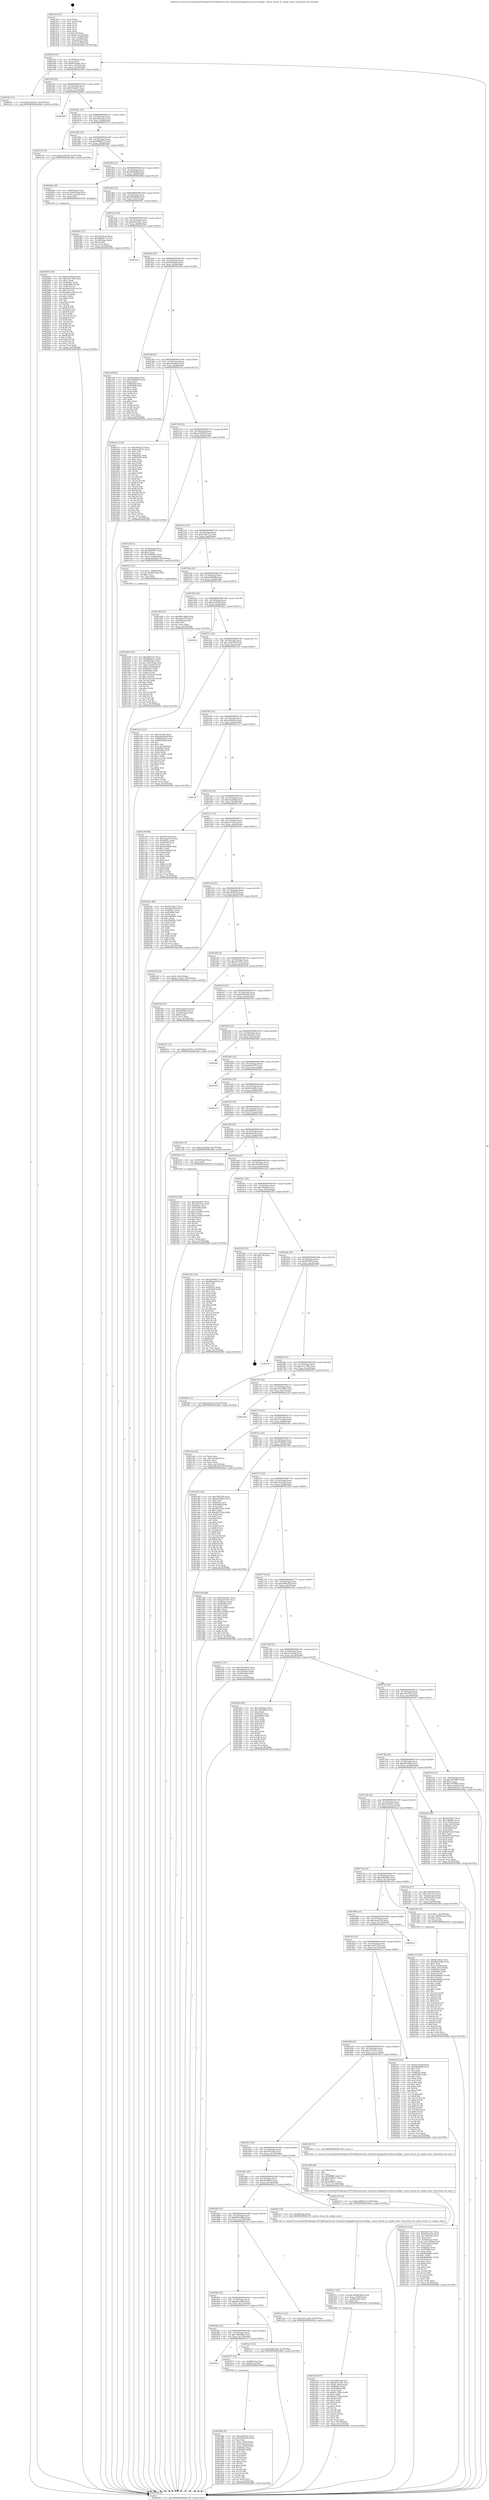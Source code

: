 digraph "0x401410" {
  label = "0x401410 (/mnt/c/Users/mathe/Desktop/tcc/POCII/binaries/extr_linuxdriversfpgaaltera-freeze-bridge.c_altera_freeze_br_enable_show_Final-ollvm.out::main(0))"
  labelloc = "t"
  node[shape=record]

  Entry [label="",width=0.3,height=0.3,shape=circle,fillcolor=black,style=filled]
  "0x40143f" [label="{
     0x40143f [23]\l
     | [instrs]\l
     &nbsp;&nbsp;0x40143f \<+3\>: mov -0x70(%rbp),%eax\l
     &nbsp;&nbsp;0x401442 \<+2\>: mov %eax,%ecx\l
     &nbsp;&nbsp;0x401444 \<+6\>: sub $0x801bcd81,%ecx\l
     &nbsp;&nbsp;0x40144a \<+3\>: mov %eax,-0x74(%rbp)\l
     &nbsp;&nbsp;0x40144d \<+3\>: mov %ecx,-0x78(%rbp)\l
     &nbsp;&nbsp;0x401450 \<+6\>: je 0000000000401f9e \<main+0xb8e\>\l
  }"]
  "0x401f9e" [label="{
     0x401f9e [12]\l
     | [instrs]\l
     &nbsp;&nbsp;0x401f9e \<+7\>: movl $0x563616e1,-0x70(%rbp)\l
     &nbsp;&nbsp;0x401fa5 \<+5\>: jmp 000000000040246b \<main+0x105b\>\l
  }"]
  "0x401456" [label="{
     0x401456 [22]\l
     | [instrs]\l
     &nbsp;&nbsp;0x401456 \<+5\>: jmp 000000000040145b \<main+0x4b\>\l
     &nbsp;&nbsp;0x40145b \<+3\>: mov -0x74(%rbp),%eax\l
     &nbsp;&nbsp;0x40145e \<+5\>: sub $0x91fe0dc7,%eax\l
     &nbsp;&nbsp;0x401463 \<+3\>: mov %eax,-0x7c(%rbp)\l
     &nbsp;&nbsp;0x401466 \<+6\>: je 0000000000402464 \<main+0x1054\>\l
  }"]
  Exit [label="",width=0.3,height=0.3,shape=circle,fillcolor=black,style=filled,peripheries=2]
  "0x402464" [label="{
     0x402464\l
  }", style=dashed]
  "0x40146c" [label="{
     0x40146c [22]\l
     | [instrs]\l
     &nbsp;&nbsp;0x40146c \<+5\>: jmp 0000000000401471 \<main+0x61\>\l
     &nbsp;&nbsp;0x401471 \<+3\>: mov -0x74(%rbp),%eax\l
     &nbsp;&nbsp;0x401474 \<+5\>: sub $0x929aea0e,%eax\l
     &nbsp;&nbsp;0x401479 \<+3\>: mov %eax,-0x80(%rbp)\l
     &nbsp;&nbsp;0x40147c \<+6\>: je 0000000000401e33 \<main+0xa23\>\l
  }"]
  "0x4021b2" [label="{
     0x4021b2 [94]\l
     | [instrs]\l
     &nbsp;&nbsp;0x4021b2 \<+5\>: mov $0xf34e6631,%ecx\l
     &nbsp;&nbsp;0x4021b7 \<+5\>: mov $0x5f4723fe,%edx\l
     &nbsp;&nbsp;0x4021bc \<+7\>: mov 0x40505c,%esi\l
     &nbsp;&nbsp;0x4021c3 \<+8\>: mov 0x405060,%r8d\l
     &nbsp;&nbsp;0x4021cb \<+3\>: mov %esi,%r9d\l
     &nbsp;&nbsp;0x4021ce \<+7\>: sub $0x121bd835,%r9d\l
     &nbsp;&nbsp;0x4021d5 \<+4\>: sub $0x1,%r9d\l
     &nbsp;&nbsp;0x4021d9 \<+7\>: add $0x121bd835,%r9d\l
     &nbsp;&nbsp;0x4021e0 \<+4\>: imul %r9d,%esi\l
     &nbsp;&nbsp;0x4021e4 \<+3\>: and $0x1,%esi\l
     &nbsp;&nbsp;0x4021e7 \<+3\>: cmp $0x0,%esi\l
     &nbsp;&nbsp;0x4021ea \<+4\>: sete %r10b\l
     &nbsp;&nbsp;0x4021ee \<+4\>: cmp $0xa,%r8d\l
     &nbsp;&nbsp;0x4021f2 \<+4\>: setl %r11b\l
     &nbsp;&nbsp;0x4021f6 \<+3\>: mov %r10b,%bl\l
     &nbsp;&nbsp;0x4021f9 \<+3\>: and %r11b,%bl\l
     &nbsp;&nbsp;0x4021fc \<+3\>: xor %r11b,%r10b\l
     &nbsp;&nbsp;0x4021ff \<+3\>: or %r10b,%bl\l
     &nbsp;&nbsp;0x402202 \<+3\>: test $0x1,%bl\l
     &nbsp;&nbsp;0x402205 \<+3\>: cmovne %edx,%ecx\l
     &nbsp;&nbsp;0x402208 \<+3\>: mov %ecx,-0x70(%rbp)\l
     &nbsp;&nbsp;0x40220b \<+5\>: jmp 000000000040246b \<main+0x105b\>\l
  }"]
  "0x401e33" [label="{
     0x401e33 [12]\l
     | [instrs]\l
     &nbsp;&nbsp;0x401e33 \<+7\>: movl $0xaa1067b4,-0x70(%rbp)\l
     &nbsp;&nbsp;0x401e3a \<+5\>: jmp 000000000040246b \<main+0x105b\>\l
  }"]
  "0x401482" [label="{
     0x401482 [25]\l
     | [instrs]\l
     &nbsp;&nbsp;0x401482 \<+5\>: jmp 0000000000401487 \<main+0x77\>\l
     &nbsp;&nbsp;0x401487 \<+3\>: mov -0x74(%rbp),%eax\l
     &nbsp;&nbsp;0x40148a \<+5\>: sub $0x968b8172,%eax\l
     &nbsp;&nbsp;0x40148f \<+6\>: mov %eax,-0x84(%rbp)\l
     &nbsp;&nbsp;0x401495 \<+6\>: je 000000000040190c \<main+0x4fc\>\l
  }"]
  "0x40205f" [label="{
     0x40205f [150]\l
     | [instrs]\l
     &nbsp;&nbsp;0x40205f \<+5\>: mov $0xbee263df,%edx\l
     &nbsp;&nbsp;0x402064 \<+5\>: mov $0x14c1790a,%esi\l
     &nbsp;&nbsp;0x402069 \<+3\>: mov $0x1,%r8b\l
     &nbsp;&nbsp;0x40206c \<+8\>: mov 0x40505c,%r9d\l
     &nbsp;&nbsp;0x402074 \<+8\>: mov 0x405060,%r10d\l
     &nbsp;&nbsp;0x40207c \<+3\>: mov %r9d,%r11d\l
     &nbsp;&nbsp;0x40207f \<+7\>: add $0x44de1429,%r11d\l
     &nbsp;&nbsp;0x402086 \<+4\>: sub $0x1,%r11d\l
     &nbsp;&nbsp;0x40208a \<+7\>: sub $0x44de1429,%r11d\l
     &nbsp;&nbsp;0x402091 \<+4\>: imul %r11d,%r9d\l
     &nbsp;&nbsp;0x402095 \<+4\>: and $0x1,%r9d\l
     &nbsp;&nbsp;0x402099 \<+4\>: cmp $0x0,%r9d\l
     &nbsp;&nbsp;0x40209d \<+3\>: sete %bl\l
     &nbsp;&nbsp;0x4020a0 \<+4\>: cmp $0xa,%r10d\l
     &nbsp;&nbsp;0x4020a4 \<+4\>: setl %r14b\l
     &nbsp;&nbsp;0x4020a8 \<+3\>: mov %bl,%r15b\l
     &nbsp;&nbsp;0x4020ab \<+4\>: xor $0xff,%r15b\l
     &nbsp;&nbsp;0x4020af \<+3\>: mov %r14b,%r12b\l
     &nbsp;&nbsp;0x4020b2 \<+4\>: xor $0xff,%r12b\l
     &nbsp;&nbsp;0x4020b6 \<+4\>: xor $0x1,%r8b\l
     &nbsp;&nbsp;0x4020ba \<+3\>: mov %r15b,%r13b\l
     &nbsp;&nbsp;0x4020bd \<+4\>: and $0xff,%r13b\l
     &nbsp;&nbsp;0x4020c1 \<+3\>: and %r8b,%bl\l
     &nbsp;&nbsp;0x4020c4 \<+3\>: mov %r12b,%al\l
     &nbsp;&nbsp;0x4020c7 \<+2\>: and $0xff,%al\l
     &nbsp;&nbsp;0x4020c9 \<+3\>: and %r8b,%r14b\l
     &nbsp;&nbsp;0x4020cc \<+3\>: or %bl,%r13b\l
     &nbsp;&nbsp;0x4020cf \<+3\>: or %r14b,%al\l
     &nbsp;&nbsp;0x4020d2 \<+3\>: xor %al,%r13b\l
     &nbsp;&nbsp;0x4020d5 \<+3\>: or %r12b,%r15b\l
     &nbsp;&nbsp;0x4020d8 \<+4\>: xor $0xff,%r15b\l
     &nbsp;&nbsp;0x4020dc \<+4\>: or $0x1,%r8b\l
     &nbsp;&nbsp;0x4020e0 \<+3\>: and %r8b,%r15b\l
     &nbsp;&nbsp;0x4020e3 \<+3\>: or %r15b,%r13b\l
     &nbsp;&nbsp;0x4020e6 \<+4\>: test $0x1,%r13b\l
     &nbsp;&nbsp;0x4020ea \<+3\>: cmovne %esi,%edx\l
     &nbsp;&nbsp;0x4020ed \<+3\>: mov %edx,-0x70(%rbp)\l
     &nbsp;&nbsp;0x4020f0 \<+5\>: jmp 000000000040246b \<main+0x105b\>\l
  }"]
  "0x40190c" [label="{
     0x40190c\l
  }", style=dashed]
  "0x40149b" [label="{
     0x40149b [25]\l
     | [instrs]\l
     &nbsp;&nbsp;0x40149b \<+5\>: jmp 00000000004014a0 \<main+0x90\>\l
     &nbsp;&nbsp;0x4014a0 \<+3\>: mov -0x74(%rbp),%eax\l
     &nbsp;&nbsp;0x4014a3 \<+5\>: sub $0x98bb680f,%eax\l
     &nbsp;&nbsp;0x4014a8 \<+6\>: mov %eax,-0x88(%rbp)\l
     &nbsp;&nbsp;0x4014ae \<+6\>: je 000000000040204b \<main+0xc3b\>\l
  }"]
  "0x401f33" [label="{
     0x401f33 [107]\l
     | [instrs]\l
     &nbsp;&nbsp;0x401f33 \<+5\>: mov $0x79ff5108,%esi\l
     &nbsp;&nbsp;0x401f38 \<+5\>: mov $0x801bcd81,%ecx\l
     &nbsp;&nbsp;0x401f3d \<+7\>: movl $0x0,-0x6c(%rbp)\l
     &nbsp;&nbsp;0x401f44 \<+7\>: mov 0x40505c,%edx\l
     &nbsp;&nbsp;0x401f4b \<+8\>: mov 0x405060,%r8d\l
     &nbsp;&nbsp;0x401f53 \<+3\>: mov %edx,%r9d\l
     &nbsp;&nbsp;0x401f56 \<+7\>: sub $0xd1c7f26a,%r9d\l
     &nbsp;&nbsp;0x401f5d \<+4\>: sub $0x1,%r9d\l
     &nbsp;&nbsp;0x401f61 \<+7\>: add $0xd1c7f26a,%r9d\l
     &nbsp;&nbsp;0x401f68 \<+4\>: imul %r9d,%edx\l
     &nbsp;&nbsp;0x401f6c \<+3\>: and $0x1,%edx\l
     &nbsp;&nbsp;0x401f6f \<+3\>: cmp $0x0,%edx\l
     &nbsp;&nbsp;0x401f72 \<+4\>: sete %r10b\l
     &nbsp;&nbsp;0x401f76 \<+4\>: cmp $0xa,%r8d\l
     &nbsp;&nbsp;0x401f7a \<+4\>: setl %r11b\l
     &nbsp;&nbsp;0x401f7e \<+3\>: mov %r10b,%bl\l
     &nbsp;&nbsp;0x401f81 \<+3\>: and %r11b,%bl\l
     &nbsp;&nbsp;0x401f84 \<+3\>: xor %r11b,%r10b\l
     &nbsp;&nbsp;0x401f87 \<+3\>: or %r10b,%bl\l
     &nbsp;&nbsp;0x401f8a \<+3\>: test $0x1,%bl\l
     &nbsp;&nbsp;0x401f8d \<+3\>: cmovne %ecx,%esi\l
     &nbsp;&nbsp;0x401f90 \<+3\>: mov %esi,-0x70(%rbp)\l
     &nbsp;&nbsp;0x401f93 \<+6\>: mov %eax,-0x13c(%rbp)\l
     &nbsp;&nbsp;0x401f99 \<+5\>: jmp 000000000040246b \<main+0x105b\>\l
  }"]
  "0x40204b" [label="{
     0x40204b [20]\l
     | [instrs]\l
     &nbsp;&nbsp;0x40204b \<+4\>: mov -0x58(%rbp),%rax\l
     &nbsp;&nbsp;0x40204f \<+4\>: movslq -0x6c(%rbp),%rcx\l
     &nbsp;&nbsp;0x402053 \<+4\>: mov (%rax,%rcx,8),%rax\l
     &nbsp;&nbsp;0x402057 \<+3\>: mov %rax,%rdi\l
     &nbsp;&nbsp;0x40205a \<+5\>: call 0000000000401030 \<free@plt\>\l
     | [calls]\l
     &nbsp;&nbsp;0x401030 \{1\} (unknown)\l
  }"]
  "0x4014b4" [label="{
     0x4014b4 [25]\l
     | [instrs]\l
     &nbsp;&nbsp;0x4014b4 \<+5\>: jmp 00000000004014b9 \<main+0xa9\>\l
     &nbsp;&nbsp;0x4014b9 \<+3\>: mov -0x74(%rbp),%eax\l
     &nbsp;&nbsp;0x4014bc \<+5\>: sub $0x98de69db,%eax\l
     &nbsp;&nbsp;0x4014c1 \<+6\>: mov %eax,-0x8c(%rbp)\l
     &nbsp;&nbsp;0x4014c7 \<+6\>: je 00000000004018f1 \<main+0x4e1\>\l
  }"]
  "0x401f1c" [label="{
     0x401f1c [23]\l
     | [instrs]\l
     &nbsp;&nbsp;0x401f1c \<+10\>: movabs $0x4030b6,%rdi\l
     &nbsp;&nbsp;0x401f26 \<+3\>: mov %eax,-0x68(%rbp)\l
     &nbsp;&nbsp;0x401f29 \<+3\>: mov -0x68(%rbp),%esi\l
     &nbsp;&nbsp;0x401f2c \<+2\>: mov $0x0,%al\l
     &nbsp;&nbsp;0x401f2e \<+5\>: call 0000000000401040 \<printf@plt\>\l
     | [calls]\l
     &nbsp;&nbsp;0x401040 \{1\} (unknown)\l
  }"]
  "0x4018f1" [label="{
     0x4018f1 [27]\l
     | [instrs]\l
     &nbsp;&nbsp;0x4018f1 \<+5\>: mov $0x35ec4ced,%eax\l
     &nbsp;&nbsp;0x4018f6 \<+5\>: mov $0x968b8172,%ecx\l
     &nbsp;&nbsp;0x4018fb \<+3\>: mov -0x38(%rbp),%edx\l
     &nbsp;&nbsp;0x4018fe \<+3\>: cmp $0x2,%edx\l
     &nbsp;&nbsp;0x401901 \<+3\>: cmovne %ecx,%eax\l
     &nbsp;&nbsp;0x401904 \<+3\>: mov %eax,-0x70(%rbp)\l
     &nbsp;&nbsp;0x401907 \<+5\>: jmp 000000000040246b \<main+0x105b\>\l
  }"]
  "0x4014cd" [label="{
     0x4014cd [25]\l
     | [instrs]\l
     &nbsp;&nbsp;0x4014cd \<+5\>: jmp 00000000004014d2 \<main+0xc2\>\l
     &nbsp;&nbsp;0x4014d2 \<+3\>: mov -0x74(%rbp),%eax\l
     &nbsp;&nbsp;0x4014d5 \<+5\>: sub $0x9e422a51,%eax\l
     &nbsp;&nbsp;0x4014da \<+6\>: mov %eax,-0x90(%rbp)\l
     &nbsp;&nbsp;0x4014e0 \<+6\>: je 00000000004023a3 \<main+0xf93\>\l
  }"]
  "0x40246b" [label="{
     0x40246b [5]\l
     | [instrs]\l
     &nbsp;&nbsp;0x40246b \<+5\>: jmp 000000000040143f \<main+0x2f\>\l
  }"]
  "0x401410" [label="{
     0x401410 [47]\l
     | [instrs]\l
     &nbsp;&nbsp;0x401410 \<+1\>: push %rbp\l
     &nbsp;&nbsp;0x401411 \<+3\>: mov %rsp,%rbp\l
     &nbsp;&nbsp;0x401414 \<+2\>: push %r15\l
     &nbsp;&nbsp;0x401416 \<+2\>: push %r14\l
     &nbsp;&nbsp;0x401418 \<+2\>: push %r13\l
     &nbsp;&nbsp;0x40141a \<+2\>: push %r12\l
     &nbsp;&nbsp;0x40141c \<+1\>: push %rbx\l
     &nbsp;&nbsp;0x40141d \<+7\>: sub $0x128,%rsp\l
     &nbsp;&nbsp;0x401424 \<+7\>: movl $0x0,-0x3c(%rbp)\l
     &nbsp;&nbsp;0x40142b \<+3\>: mov %edi,-0x40(%rbp)\l
     &nbsp;&nbsp;0x40142e \<+4\>: mov %rsi,-0x48(%rbp)\l
     &nbsp;&nbsp;0x401432 \<+3\>: mov -0x40(%rbp),%edi\l
     &nbsp;&nbsp;0x401435 \<+3\>: mov %edi,-0x38(%rbp)\l
     &nbsp;&nbsp;0x401438 \<+7\>: movl $0x98de69db,-0x70(%rbp)\l
  }"]
  "0x401dc0" [label="{
     0x401dc0 [115]\l
     | [instrs]\l
     &nbsp;&nbsp;0x401dc0 \<+5\>: mov $0x9e422a51,%ecx\l
     &nbsp;&nbsp;0x401dc5 \<+5\>: mov $0x929aea0e,%edx\l
     &nbsp;&nbsp;0x401dca \<+6\>: mov -0x138(%rbp),%esi\l
     &nbsp;&nbsp;0x401dd0 \<+3\>: imul %eax,%esi\l
     &nbsp;&nbsp;0x401dd3 \<+4\>: mov -0x58(%rbp),%rdi\l
     &nbsp;&nbsp;0x401dd7 \<+4\>: movslq -0x5c(%rbp),%r8\l
     &nbsp;&nbsp;0x401ddb \<+4\>: mov (%rdi,%r8,8),%rdi\l
     &nbsp;&nbsp;0x401ddf \<+2\>: mov %esi,(%rdi)\l
     &nbsp;&nbsp;0x401de1 \<+7\>: mov 0x40505c,%eax\l
     &nbsp;&nbsp;0x401de8 \<+7\>: mov 0x405060,%esi\l
     &nbsp;&nbsp;0x401def \<+3\>: mov %eax,%r9d\l
     &nbsp;&nbsp;0x401df2 \<+7\>: sub $0x90b468bc,%r9d\l
     &nbsp;&nbsp;0x401df9 \<+4\>: sub $0x1,%r9d\l
     &nbsp;&nbsp;0x401dfd \<+7\>: add $0x90b468bc,%r9d\l
     &nbsp;&nbsp;0x401e04 \<+4\>: imul %r9d,%eax\l
     &nbsp;&nbsp;0x401e08 \<+3\>: and $0x1,%eax\l
     &nbsp;&nbsp;0x401e0b \<+3\>: cmp $0x0,%eax\l
     &nbsp;&nbsp;0x401e0e \<+4\>: sete %r10b\l
     &nbsp;&nbsp;0x401e12 \<+3\>: cmp $0xa,%esi\l
     &nbsp;&nbsp;0x401e15 \<+4\>: setl %r11b\l
     &nbsp;&nbsp;0x401e19 \<+3\>: mov %r10b,%bl\l
     &nbsp;&nbsp;0x401e1c \<+3\>: and %r11b,%bl\l
     &nbsp;&nbsp;0x401e1f \<+3\>: xor %r11b,%r10b\l
     &nbsp;&nbsp;0x401e22 \<+3\>: or %r10b,%bl\l
     &nbsp;&nbsp;0x401e25 \<+3\>: test $0x1,%bl\l
     &nbsp;&nbsp;0x401e28 \<+3\>: cmovne %edx,%ecx\l
     &nbsp;&nbsp;0x401e2b \<+3\>: mov %ecx,-0x70(%rbp)\l
     &nbsp;&nbsp;0x401e2e \<+5\>: jmp 000000000040246b \<main+0x105b\>\l
  }"]
  "0x4023a3" [label="{
     0x4023a3\l
  }", style=dashed]
  "0x4014e6" [label="{
     0x4014e6 [25]\l
     | [instrs]\l
     &nbsp;&nbsp;0x4014e6 \<+5\>: jmp 00000000004014eb \<main+0xdb\>\l
     &nbsp;&nbsp;0x4014eb \<+3\>: mov -0x74(%rbp),%eax\l
     &nbsp;&nbsp;0x4014ee \<+5\>: sub $0x9f3d0bc9,%eax\l
     &nbsp;&nbsp;0x4014f3 \<+6\>: mov %eax,-0x94(%rbp)\l
     &nbsp;&nbsp;0x4014f9 \<+6\>: je 0000000000401a08 \<main+0x5f8\>\l
  }"]
  "0x401d98" [label="{
     0x401d98 [40]\l
     | [instrs]\l
     &nbsp;&nbsp;0x401d98 \<+5\>: mov $0x2,%ecx\l
     &nbsp;&nbsp;0x401d9d \<+1\>: cltd\l
     &nbsp;&nbsp;0x401d9e \<+2\>: idiv %ecx\l
     &nbsp;&nbsp;0x401da0 \<+6\>: imul $0xfffffffe,%edx,%ecx\l
     &nbsp;&nbsp;0x401da6 \<+6\>: sub $0x420f6c37,%ecx\l
     &nbsp;&nbsp;0x401dac \<+3\>: add $0x1,%ecx\l
     &nbsp;&nbsp;0x401daf \<+6\>: add $0x420f6c37,%ecx\l
     &nbsp;&nbsp;0x401db5 \<+6\>: mov %ecx,-0x138(%rbp)\l
     &nbsp;&nbsp;0x401dbb \<+5\>: call 0000000000401160 \<next_i\>\l
     | [calls]\l
     &nbsp;&nbsp;0x401160 \{1\} (/mnt/c/Users/mathe/Desktop/tcc/POCII/binaries/extr_linuxdriversfpgaaltera-freeze-bridge.c_altera_freeze_br_enable_show_Final-ollvm.out::next_i)\l
  }"]
  "0x401a08" [label="{
     0x401a08 [83]\l
     | [instrs]\l
     &nbsp;&nbsp;0x401a08 \<+5\>: mov $0xf6cab82e,%eax\l
     &nbsp;&nbsp;0x401a0d \<+5\>: mov $0x59464492,%ecx\l
     &nbsp;&nbsp;0x401a12 \<+2\>: xor %edx,%edx\l
     &nbsp;&nbsp;0x401a14 \<+7\>: mov 0x40505c,%esi\l
     &nbsp;&nbsp;0x401a1b \<+7\>: mov 0x405060,%edi\l
     &nbsp;&nbsp;0x401a22 \<+3\>: sub $0x1,%edx\l
     &nbsp;&nbsp;0x401a25 \<+3\>: mov %esi,%r8d\l
     &nbsp;&nbsp;0x401a28 \<+3\>: add %edx,%r8d\l
     &nbsp;&nbsp;0x401a2b \<+4\>: imul %r8d,%esi\l
     &nbsp;&nbsp;0x401a2f \<+3\>: and $0x1,%esi\l
     &nbsp;&nbsp;0x401a32 \<+3\>: cmp $0x0,%esi\l
     &nbsp;&nbsp;0x401a35 \<+4\>: sete %r9b\l
     &nbsp;&nbsp;0x401a39 \<+3\>: cmp $0xa,%edi\l
     &nbsp;&nbsp;0x401a3c \<+4\>: setl %r10b\l
     &nbsp;&nbsp;0x401a40 \<+3\>: mov %r9b,%r11b\l
     &nbsp;&nbsp;0x401a43 \<+3\>: and %r10b,%r11b\l
     &nbsp;&nbsp;0x401a46 \<+3\>: xor %r10b,%r9b\l
     &nbsp;&nbsp;0x401a49 \<+3\>: or %r9b,%r11b\l
     &nbsp;&nbsp;0x401a4c \<+4\>: test $0x1,%r11b\l
     &nbsp;&nbsp;0x401a50 \<+3\>: cmovne %ecx,%eax\l
     &nbsp;&nbsp;0x401a53 \<+3\>: mov %eax,-0x70(%rbp)\l
     &nbsp;&nbsp;0x401a56 \<+5\>: jmp 000000000040246b \<main+0x105b\>\l
  }"]
  "0x4014ff" [label="{
     0x4014ff [25]\l
     | [instrs]\l
     &nbsp;&nbsp;0x4014ff \<+5\>: jmp 0000000000401504 \<main+0xf4\>\l
     &nbsp;&nbsp;0x401504 \<+3\>: mov -0x74(%rbp),%eax\l
     &nbsp;&nbsp;0x401507 \<+5\>: sub $0xa9ab6bc4,%eax\l
     &nbsp;&nbsp;0x40150c \<+6\>: mov %eax,-0x98(%rbp)\l
     &nbsp;&nbsp;0x401512 \<+6\>: je 0000000000401b3c \<main+0x72c\>\l
  }"]
  "0x401bd9" [label="{
     0x401bd9 [116]\l
     | [instrs]\l
     &nbsp;&nbsp;0x401bd9 \<+5\>: mov $0xf4f03197,%ecx\l
     &nbsp;&nbsp;0x401bde \<+5\>: mov $0xfd8b603c,%edx\l
     &nbsp;&nbsp;0x401be3 \<+4\>: mov -0x58(%rbp),%rdi\l
     &nbsp;&nbsp;0x401be7 \<+4\>: movslq -0x5c(%rbp),%rsi\l
     &nbsp;&nbsp;0x401beb \<+4\>: mov %rax,(%rdi,%rsi,8)\l
     &nbsp;&nbsp;0x401bef \<+7\>: movl $0x0,-0x64(%rbp)\l
     &nbsp;&nbsp;0x401bf6 \<+8\>: mov 0x40505c,%r8d\l
     &nbsp;&nbsp;0x401bfe \<+8\>: mov 0x405060,%r9d\l
     &nbsp;&nbsp;0x401c06 \<+3\>: mov %r8d,%r10d\l
     &nbsp;&nbsp;0x401c09 \<+7\>: sub $0x7c0c91e6,%r10d\l
     &nbsp;&nbsp;0x401c10 \<+4\>: sub $0x1,%r10d\l
     &nbsp;&nbsp;0x401c14 \<+7\>: add $0x7c0c91e6,%r10d\l
     &nbsp;&nbsp;0x401c1b \<+4\>: imul %r10d,%r8d\l
     &nbsp;&nbsp;0x401c1f \<+4\>: and $0x1,%r8d\l
     &nbsp;&nbsp;0x401c23 \<+4\>: cmp $0x0,%r8d\l
     &nbsp;&nbsp;0x401c27 \<+4\>: sete %r11b\l
     &nbsp;&nbsp;0x401c2b \<+4\>: cmp $0xa,%r9d\l
     &nbsp;&nbsp;0x401c2f \<+3\>: setl %bl\l
     &nbsp;&nbsp;0x401c32 \<+3\>: mov %r11b,%r14b\l
     &nbsp;&nbsp;0x401c35 \<+3\>: and %bl,%r14b\l
     &nbsp;&nbsp;0x401c38 \<+3\>: xor %bl,%r11b\l
     &nbsp;&nbsp;0x401c3b \<+3\>: or %r11b,%r14b\l
     &nbsp;&nbsp;0x401c3e \<+4\>: test $0x1,%r14b\l
     &nbsp;&nbsp;0x401c42 \<+3\>: cmovne %edx,%ecx\l
     &nbsp;&nbsp;0x401c45 \<+3\>: mov %ecx,-0x70(%rbp)\l
     &nbsp;&nbsp;0x401c48 \<+5\>: jmp 000000000040246b \<main+0x105b\>\l
  }"]
  "0x401b3c" [label="{
     0x401b3c [134]\l
     | [instrs]\l
     &nbsp;&nbsp;0x401b3c \<+5\>: mov $0xf4f03197,%eax\l
     &nbsp;&nbsp;0x401b41 \<+5\>: mov $0xb3cf6751,%ecx\l
     &nbsp;&nbsp;0x401b46 \<+2\>: mov $0x1,%dl\l
     &nbsp;&nbsp;0x401b48 \<+2\>: xor %esi,%esi\l
     &nbsp;&nbsp;0x401b4a \<+7\>: mov 0x40505c,%edi\l
     &nbsp;&nbsp;0x401b51 \<+8\>: mov 0x405060,%r8d\l
     &nbsp;&nbsp;0x401b59 \<+3\>: sub $0x1,%esi\l
     &nbsp;&nbsp;0x401b5c \<+3\>: mov %edi,%r9d\l
     &nbsp;&nbsp;0x401b5f \<+3\>: add %esi,%r9d\l
     &nbsp;&nbsp;0x401b62 \<+4\>: imul %r9d,%edi\l
     &nbsp;&nbsp;0x401b66 \<+3\>: and $0x1,%edi\l
     &nbsp;&nbsp;0x401b69 \<+3\>: cmp $0x0,%edi\l
     &nbsp;&nbsp;0x401b6c \<+4\>: sete %r10b\l
     &nbsp;&nbsp;0x401b70 \<+4\>: cmp $0xa,%r8d\l
     &nbsp;&nbsp;0x401b74 \<+4\>: setl %r11b\l
     &nbsp;&nbsp;0x401b78 \<+3\>: mov %r10b,%bl\l
     &nbsp;&nbsp;0x401b7b \<+3\>: xor $0xff,%bl\l
     &nbsp;&nbsp;0x401b7e \<+3\>: mov %r11b,%r14b\l
     &nbsp;&nbsp;0x401b81 \<+4\>: xor $0xff,%r14b\l
     &nbsp;&nbsp;0x401b85 \<+3\>: xor $0x1,%dl\l
     &nbsp;&nbsp;0x401b88 \<+3\>: mov %bl,%r15b\l
     &nbsp;&nbsp;0x401b8b \<+4\>: and $0xff,%r15b\l
     &nbsp;&nbsp;0x401b8f \<+3\>: and %dl,%r10b\l
     &nbsp;&nbsp;0x401b92 \<+3\>: mov %r14b,%r12b\l
     &nbsp;&nbsp;0x401b95 \<+4\>: and $0xff,%r12b\l
     &nbsp;&nbsp;0x401b99 \<+3\>: and %dl,%r11b\l
     &nbsp;&nbsp;0x401b9c \<+3\>: or %r10b,%r15b\l
     &nbsp;&nbsp;0x401b9f \<+3\>: or %r11b,%r12b\l
     &nbsp;&nbsp;0x401ba2 \<+3\>: xor %r12b,%r15b\l
     &nbsp;&nbsp;0x401ba5 \<+3\>: or %r14b,%bl\l
     &nbsp;&nbsp;0x401ba8 \<+3\>: xor $0xff,%bl\l
     &nbsp;&nbsp;0x401bab \<+3\>: or $0x1,%dl\l
     &nbsp;&nbsp;0x401bae \<+2\>: and %dl,%bl\l
     &nbsp;&nbsp;0x401bb0 \<+3\>: or %bl,%r15b\l
     &nbsp;&nbsp;0x401bb3 \<+4\>: test $0x1,%r15b\l
     &nbsp;&nbsp;0x401bb7 \<+3\>: cmovne %ecx,%eax\l
     &nbsp;&nbsp;0x401bba \<+3\>: mov %eax,-0x70(%rbp)\l
     &nbsp;&nbsp;0x401bbd \<+5\>: jmp 000000000040246b \<main+0x105b\>\l
  }"]
  "0x401518" [label="{
     0x401518 [25]\l
     | [instrs]\l
     &nbsp;&nbsp;0x401518 \<+5\>: jmp 000000000040151d \<main+0x10d\>\l
     &nbsp;&nbsp;0x40151d \<+3\>: mov -0x74(%rbp),%eax\l
     &nbsp;&nbsp;0x401520 \<+5\>: sub $0xaa1067b4,%eax\l
     &nbsp;&nbsp;0x401525 \<+6\>: mov %eax,-0x9c(%rbp)\l
     &nbsp;&nbsp;0x40152b \<+6\>: je 0000000000401e3f \<main+0xa2f\>\l
  }"]
  "0x401a72" [label="{
     0x401a72 [163]\l
     | [instrs]\l
     &nbsp;&nbsp;0x401a72 \<+5\>: mov $0xf6cab82e,%ecx\l
     &nbsp;&nbsp;0x401a77 \<+5\>: mov $0x6bae29d0,%edx\l
     &nbsp;&nbsp;0x401a7c \<+3\>: mov $0x1,%sil\l
     &nbsp;&nbsp;0x401a7f \<+4\>: mov %rax,-0x58(%rbp)\l
     &nbsp;&nbsp;0x401a83 \<+7\>: movl $0x0,-0x5c(%rbp)\l
     &nbsp;&nbsp;0x401a8a \<+8\>: mov 0x40505c,%r8d\l
     &nbsp;&nbsp;0x401a92 \<+8\>: mov 0x405060,%r9d\l
     &nbsp;&nbsp;0x401a9a \<+3\>: mov %r8d,%r10d\l
     &nbsp;&nbsp;0x401a9d \<+7\>: add $0xdd588a92,%r10d\l
     &nbsp;&nbsp;0x401aa4 \<+4\>: sub $0x1,%r10d\l
     &nbsp;&nbsp;0x401aa8 \<+7\>: sub $0xdd588a92,%r10d\l
     &nbsp;&nbsp;0x401aaf \<+4\>: imul %r10d,%r8d\l
     &nbsp;&nbsp;0x401ab3 \<+4\>: and $0x1,%r8d\l
     &nbsp;&nbsp;0x401ab7 \<+4\>: cmp $0x0,%r8d\l
     &nbsp;&nbsp;0x401abb \<+4\>: sete %r11b\l
     &nbsp;&nbsp;0x401abf \<+4\>: cmp $0xa,%r9d\l
     &nbsp;&nbsp;0x401ac3 \<+3\>: setl %bl\l
     &nbsp;&nbsp;0x401ac6 \<+3\>: mov %r11b,%r14b\l
     &nbsp;&nbsp;0x401ac9 \<+4\>: xor $0xff,%r14b\l
     &nbsp;&nbsp;0x401acd \<+3\>: mov %bl,%r15b\l
     &nbsp;&nbsp;0x401ad0 \<+4\>: xor $0xff,%r15b\l
     &nbsp;&nbsp;0x401ad4 \<+4\>: xor $0x0,%sil\l
     &nbsp;&nbsp;0x401ad8 \<+3\>: mov %r14b,%r12b\l
     &nbsp;&nbsp;0x401adb \<+4\>: and $0x0,%r12b\l
     &nbsp;&nbsp;0x401adf \<+3\>: and %sil,%r11b\l
     &nbsp;&nbsp;0x401ae2 \<+3\>: mov %r15b,%r13b\l
     &nbsp;&nbsp;0x401ae5 \<+4\>: and $0x0,%r13b\l
     &nbsp;&nbsp;0x401ae9 \<+3\>: and %sil,%bl\l
     &nbsp;&nbsp;0x401aec \<+3\>: or %r11b,%r12b\l
     &nbsp;&nbsp;0x401aef \<+3\>: or %bl,%r13b\l
     &nbsp;&nbsp;0x401af2 \<+3\>: xor %r13b,%r12b\l
     &nbsp;&nbsp;0x401af5 \<+3\>: or %r15b,%r14b\l
     &nbsp;&nbsp;0x401af8 \<+4\>: xor $0xff,%r14b\l
     &nbsp;&nbsp;0x401afc \<+4\>: or $0x0,%sil\l
     &nbsp;&nbsp;0x401b00 \<+3\>: and %sil,%r14b\l
     &nbsp;&nbsp;0x401b03 \<+3\>: or %r14b,%r12b\l
     &nbsp;&nbsp;0x401b06 \<+4\>: test $0x1,%r12b\l
     &nbsp;&nbsp;0x401b0a \<+3\>: cmovne %edx,%ecx\l
     &nbsp;&nbsp;0x401b0d \<+3\>: mov %ecx,-0x70(%rbp)\l
     &nbsp;&nbsp;0x401b10 \<+5\>: jmp 000000000040246b \<main+0x105b\>\l
  }"]
  "0x401e3f" [label="{
     0x401e3f [31]\l
     | [instrs]\l
     &nbsp;&nbsp;0x401e3f \<+3\>: mov -0x64(%rbp),%eax\l
     &nbsp;&nbsp;0x401e42 \<+5\>: add $0x3800f5e7,%eax\l
     &nbsp;&nbsp;0x401e47 \<+3\>: add $0x1,%eax\l
     &nbsp;&nbsp;0x401e4a \<+5\>: sub $0x3800f5e7,%eax\l
     &nbsp;&nbsp;0x401e4f \<+3\>: mov %eax,-0x64(%rbp)\l
     &nbsp;&nbsp;0x401e52 \<+7\>: movl $0xd3a29db8,-0x70(%rbp)\l
     &nbsp;&nbsp;0x401e59 \<+5\>: jmp 000000000040246b \<main+0x105b\>\l
  }"]
  "0x401531" [label="{
     0x401531 [25]\l
     | [instrs]\l
     &nbsp;&nbsp;0x401531 \<+5\>: jmp 0000000000401536 \<main+0x126\>\l
     &nbsp;&nbsp;0x401536 \<+3\>: mov -0x74(%rbp),%eax\l
     &nbsp;&nbsp;0x401539 \<+5\>: sub $0xb3cf6751,%eax\l
     &nbsp;&nbsp;0x40153e \<+6\>: mov %eax,-0xa0(%rbp)\l
     &nbsp;&nbsp;0x401544 \<+6\>: je 0000000000401bc2 \<main+0x7b2\>\l
  }"]
  "0x401984" [label="{
     0x401984 [93]\l
     | [instrs]\l
     &nbsp;&nbsp;0x401984 \<+5\>: mov $0xca09debc,%ecx\l
     &nbsp;&nbsp;0x401989 \<+5\>: mov $0xf34bbe45,%edx\l
     &nbsp;&nbsp;0x40198e \<+2\>: xor %esi,%esi\l
     &nbsp;&nbsp;0x401990 \<+3\>: mov %eax,-0x4c(%rbp)\l
     &nbsp;&nbsp;0x401993 \<+3\>: mov -0x4c(%rbp),%eax\l
     &nbsp;&nbsp;0x401996 \<+3\>: mov %eax,-0x34(%rbp)\l
     &nbsp;&nbsp;0x401999 \<+7\>: mov 0x40505c,%eax\l
     &nbsp;&nbsp;0x4019a0 \<+8\>: mov 0x405060,%r8d\l
     &nbsp;&nbsp;0x4019a8 \<+3\>: sub $0x1,%esi\l
     &nbsp;&nbsp;0x4019ab \<+3\>: mov %eax,%r9d\l
     &nbsp;&nbsp;0x4019ae \<+3\>: add %esi,%r9d\l
     &nbsp;&nbsp;0x4019b1 \<+4\>: imul %r9d,%eax\l
     &nbsp;&nbsp;0x4019b5 \<+3\>: and $0x1,%eax\l
     &nbsp;&nbsp;0x4019b8 \<+3\>: cmp $0x0,%eax\l
     &nbsp;&nbsp;0x4019bb \<+4\>: sete %r10b\l
     &nbsp;&nbsp;0x4019bf \<+4\>: cmp $0xa,%r8d\l
     &nbsp;&nbsp;0x4019c3 \<+4\>: setl %r11b\l
     &nbsp;&nbsp;0x4019c7 \<+3\>: mov %r10b,%bl\l
     &nbsp;&nbsp;0x4019ca \<+3\>: and %r11b,%bl\l
     &nbsp;&nbsp;0x4019cd \<+3\>: xor %r11b,%r10b\l
     &nbsp;&nbsp;0x4019d0 \<+3\>: or %r10b,%bl\l
     &nbsp;&nbsp;0x4019d3 \<+3\>: test $0x1,%bl\l
     &nbsp;&nbsp;0x4019d6 \<+3\>: cmovne %edx,%ecx\l
     &nbsp;&nbsp;0x4019d9 \<+3\>: mov %ecx,-0x70(%rbp)\l
     &nbsp;&nbsp;0x4019dc \<+5\>: jmp 000000000040246b \<main+0x105b\>\l
  }"]
  "0x401bc2" [label="{
     0x401bc2 [23]\l
     | [instrs]\l
     &nbsp;&nbsp;0x401bc2 \<+7\>: movl $0x1,-0x60(%rbp)\l
     &nbsp;&nbsp;0x401bc9 \<+4\>: movslq -0x60(%rbp),%rax\l
     &nbsp;&nbsp;0x401bcd \<+4\>: shl $0x2,%rax\l
     &nbsp;&nbsp;0x401bd1 \<+3\>: mov %rax,%rdi\l
     &nbsp;&nbsp;0x401bd4 \<+5\>: call 0000000000401050 \<malloc@plt\>\l
     | [calls]\l
     &nbsp;&nbsp;0x401050 \{1\} (unknown)\l
  }"]
  "0x40154a" [label="{
     0x40154a [25]\l
     | [instrs]\l
     &nbsp;&nbsp;0x40154a \<+5\>: jmp 000000000040154f \<main+0x13f\>\l
     &nbsp;&nbsp;0x40154f \<+3\>: mov -0x74(%rbp),%eax\l
     &nbsp;&nbsp;0x401552 \<+5\>: sub $0xba495b06,%eax\l
     &nbsp;&nbsp;0x401557 \<+6\>: mov %eax,-0xa4(%rbp)\l
     &nbsp;&nbsp;0x40155d \<+6\>: je 0000000000401d20 \<main+0x910\>\l
  }"]
  "0x4018ce" [label="{
     0x4018ce\l
  }", style=dashed]
  "0x401d20" [label="{
     0x401d20 [27]\l
     | [instrs]\l
     &nbsp;&nbsp;0x401d20 \<+5\>: mov $0x6901d844,%eax\l
     &nbsp;&nbsp;0x401d25 \<+5\>: mov $0x29aec5d3,%ecx\l
     &nbsp;&nbsp;0x401d2a \<+3\>: mov -0x2d(%rbp),%dl\l
     &nbsp;&nbsp;0x401d2d \<+3\>: test $0x1,%dl\l
     &nbsp;&nbsp;0x401d30 \<+3\>: cmovne %ecx,%eax\l
     &nbsp;&nbsp;0x401d33 \<+3\>: mov %eax,-0x70(%rbp)\l
     &nbsp;&nbsp;0x401d36 \<+5\>: jmp 000000000040246b \<main+0x105b\>\l
  }"]
  "0x401563" [label="{
     0x401563 [25]\l
     | [instrs]\l
     &nbsp;&nbsp;0x401563 \<+5\>: jmp 0000000000401568 \<main+0x158\>\l
     &nbsp;&nbsp;0x401568 \<+3\>: mov -0x74(%rbp),%eax\l
     &nbsp;&nbsp;0x40156b \<+5\>: sub $0xbee263df,%eax\l
     &nbsp;&nbsp;0x401570 \<+6\>: mov %eax,-0xa8(%rbp)\l
     &nbsp;&nbsp;0x401576 \<+6\>: je 000000000040242c \<main+0x101c\>\l
  }"]
  "0x401977" [label="{
     0x401977 [13]\l
     | [instrs]\l
     &nbsp;&nbsp;0x401977 \<+4\>: mov -0x48(%rbp),%rax\l
     &nbsp;&nbsp;0x40197b \<+4\>: mov 0x8(%rax),%rdi\l
     &nbsp;&nbsp;0x40197f \<+5\>: call 0000000000401060 \<atoi@plt\>\l
     | [calls]\l
     &nbsp;&nbsp;0x401060 \{1\} (unknown)\l
  }"]
  "0x40242c" [label="{
     0x40242c\l
  }", style=dashed]
  "0x40157c" [label="{
     0x40157c [25]\l
     | [instrs]\l
     &nbsp;&nbsp;0x40157c \<+5\>: jmp 0000000000401581 \<main+0x171\>\l
     &nbsp;&nbsp;0x401581 \<+3\>: mov -0x74(%rbp),%eax\l
     &nbsp;&nbsp;0x401584 \<+5\>: sub $0xc5ad1978,%eax\l
     &nbsp;&nbsp;0x401589 \<+6\>: mov %eax,-0xac(%rbp)\l
     &nbsp;&nbsp;0x40158f \<+6\>: je 0000000000401cb1 \<main+0x8a1\>\l
  }"]
  "0x4018b5" [label="{
     0x4018b5 [25]\l
     | [instrs]\l
     &nbsp;&nbsp;0x4018b5 \<+5\>: jmp 00000000004018ba \<main+0x4aa\>\l
     &nbsp;&nbsp;0x4018ba \<+3\>: mov -0x74(%rbp),%eax\l
     &nbsp;&nbsp;0x4018bd \<+5\>: sub $0x7482d9b2,%eax\l
     &nbsp;&nbsp;0x4018c2 \<+6\>: mov %eax,-0x130(%rbp)\l
     &nbsp;&nbsp;0x4018c8 \<+6\>: je 0000000000401977 \<main+0x567\>\l
  }"]
  "0x401cb1" [label="{
     0x401cb1 [111]\l
     | [instrs]\l
     &nbsp;&nbsp;0x401cb1 \<+5\>: mov $0xf59c943,%eax\l
     &nbsp;&nbsp;0x401cb6 \<+5\>: mov $0xba495b06,%ecx\l
     &nbsp;&nbsp;0x401cbb \<+3\>: mov -0x64(%rbp),%edx\l
     &nbsp;&nbsp;0x401cbe \<+3\>: cmp -0x60(%rbp),%edx\l
     &nbsp;&nbsp;0x401cc1 \<+4\>: setl %sil\l
     &nbsp;&nbsp;0x401cc5 \<+4\>: and $0x1,%sil\l
     &nbsp;&nbsp;0x401cc9 \<+4\>: mov %sil,-0x2d(%rbp)\l
     &nbsp;&nbsp;0x401ccd \<+7\>: mov 0x40505c,%edx\l
     &nbsp;&nbsp;0x401cd4 \<+7\>: mov 0x405060,%edi\l
     &nbsp;&nbsp;0x401cdb \<+3\>: mov %edx,%r8d\l
     &nbsp;&nbsp;0x401cde \<+7\>: add $0x7ec52a01,%r8d\l
     &nbsp;&nbsp;0x401ce5 \<+4\>: sub $0x1,%r8d\l
     &nbsp;&nbsp;0x401ce9 \<+7\>: sub $0x7ec52a01,%r8d\l
     &nbsp;&nbsp;0x401cf0 \<+4\>: imul %r8d,%edx\l
     &nbsp;&nbsp;0x401cf4 \<+3\>: and $0x1,%edx\l
     &nbsp;&nbsp;0x401cf7 \<+3\>: cmp $0x0,%edx\l
     &nbsp;&nbsp;0x401cfa \<+4\>: sete %sil\l
     &nbsp;&nbsp;0x401cfe \<+3\>: cmp $0xa,%edi\l
     &nbsp;&nbsp;0x401d01 \<+4\>: setl %r9b\l
     &nbsp;&nbsp;0x401d05 \<+3\>: mov %sil,%r10b\l
     &nbsp;&nbsp;0x401d08 \<+3\>: and %r9b,%r10b\l
     &nbsp;&nbsp;0x401d0b \<+3\>: xor %r9b,%sil\l
     &nbsp;&nbsp;0x401d0e \<+3\>: or %sil,%r10b\l
     &nbsp;&nbsp;0x401d11 \<+4\>: test $0x1,%r10b\l
     &nbsp;&nbsp;0x401d15 \<+3\>: cmovne %ecx,%eax\l
     &nbsp;&nbsp;0x401d18 \<+3\>: mov %eax,-0x70(%rbp)\l
     &nbsp;&nbsp;0x401d1b \<+5\>: jmp 000000000040246b \<main+0x105b\>\l
  }"]
  "0x401595" [label="{
     0x401595 [25]\l
     | [instrs]\l
     &nbsp;&nbsp;0x401595 \<+5\>: jmp 000000000040159a \<main+0x18a\>\l
     &nbsp;&nbsp;0x40159a \<+3\>: mov -0x74(%rbp),%eax\l
     &nbsp;&nbsp;0x40159d \<+5\>: sub $0xca09debc,%eax\l
     &nbsp;&nbsp;0x4015a2 \<+6\>: mov %eax,-0xb0(%rbp)\l
     &nbsp;&nbsp;0x4015a8 \<+6\>: je 0000000000402317 \<main+0xf07\>\l
  }"]
  "0x401b15" [label="{
     0x401b15 [12]\l
     | [instrs]\l
     &nbsp;&nbsp;0x401b15 \<+7\>: movl $0x2d96c2b6,-0x70(%rbp)\l
     &nbsp;&nbsp;0x401b1c \<+5\>: jmp 000000000040246b \<main+0x105b\>\l
  }"]
  "0x402317" [label="{
     0x402317\l
  }", style=dashed]
  "0x4015ae" [label="{
     0x4015ae [25]\l
     | [instrs]\l
     &nbsp;&nbsp;0x4015ae \<+5\>: jmp 00000000004015b3 \<main+0x1a3\>\l
     &nbsp;&nbsp;0x4015b3 \<+3\>: mov -0x74(%rbp),%eax\l
     &nbsp;&nbsp;0x4015b6 \<+5\>: sub $0xd3a29db8,%eax\l
     &nbsp;&nbsp;0x4015bb \<+6\>: mov %eax,-0xb4(%rbp)\l
     &nbsp;&nbsp;0x4015c1 \<+6\>: je 0000000000401c59 \<main+0x849\>\l
  }"]
  "0x40189c" [label="{
     0x40189c [25]\l
     | [instrs]\l
     &nbsp;&nbsp;0x40189c \<+5\>: jmp 00000000004018a1 \<main+0x491\>\l
     &nbsp;&nbsp;0x4018a1 \<+3\>: mov -0x74(%rbp),%eax\l
     &nbsp;&nbsp;0x4018a4 \<+5\>: sub $0x6bae29d0,%eax\l
     &nbsp;&nbsp;0x4018a9 \<+6\>: mov %eax,-0x12c(%rbp)\l
     &nbsp;&nbsp;0x4018af \<+6\>: je 0000000000401b15 \<main+0x705\>\l
  }"]
  "0x401c59" [label="{
     0x401c59 [88]\l
     | [instrs]\l
     &nbsp;&nbsp;0x401c59 \<+5\>: mov $0xf59c943,%eax\l
     &nbsp;&nbsp;0x401c5e \<+5\>: mov $0xc5ad1978,%ecx\l
     &nbsp;&nbsp;0x401c63 \<+7\>: mov 0x40505c,%edx\l
     &nbsp;&nbsp;0x401c6a \<+7\>: mov 0x405060,%esi\l
     &nbsp;&nbsp;0x401c71 \<+2\>: mov %edx,%edi\l
     &nbsp;&nbsp;0x401c73 \<+6\>: add $0x25c98a6f,%edi\l
     &nbsp;&nbsp;0x401c79 \<+3\>: sub $0x1,%edi\l
     &nbsp;&nbsp;0x401c7c \<+6\>: sub $0x25c98a6f,%edi\l
     &nbsp;&nbsp;0x401c82 \<+3\>: imul %edi,%edx\l
     &nbsp;&nbsp;0x401c85 \<+3\>: and $0x1,%edx\l
     &nbsp;&nbsp;0x401c88 \<+3\>: cmp $0x0,%edx\l
     &nbsp;&nbsp;0x401c8b \<+4\>: sete %r8b\l
     &nbsp;&nbsp;0x401c8f \<+3\>: cmp $0xa,%esi\l
     &nbsp;&nbsp;0x401c92 \<+4\>: setl %r9b\l
     &nbsp;&nbsp;0x401c96 \<+3\>: mov %r8b,%r10b\l
     &nbsp;&nbsp;0x401c99 \<+3\>: and %r9b,%r10b\l
     &nbsp;&nbsp;0x401c9c \<+3\>: xor %r9b,%r8b\l
     &nbsp;&nbsp;0x401c9f \<+3\>: or %r8b,%r10b\l
     &nbsp;&nbsp;0x401ca2 \<+4\>: test $0x1,%r10b\l
     &nbsp;&nbsp;0x401ca6 \<+3\>: cmovne %ecx,%eax\l
     &nbsp;&nbsp;0x401ca9 \<+3\>: mov %eax,-0x70(%rbp)\l
     &nbsp;&nbsp;0x401cac \<+5\>: jmp 000000000040246b \<main+0x105b\>\l
  }"]
  "0x4015c7" [label="{
     0x4015c7 [25]\l
     | [instrs]\l
     &nbsp;&nbsp;0x4015c7 \<+5\>: jmp 00000000004015cc \<main+0x1bc\>\l
     &nbsp;&nbsp;0x4015cc \<+3\>: mov -0x74(%rbp),%eax\l
     &nbsp;&nbsp;0x4015cf \<+5\>: sub $0xdcc734ca,%eax\l
     &nbsp;&nbsp;0x4015d4 \<+6\>: mov %eax,-0xb8(%rbp)\l
     &nbsp;&nbsp;0x4015da \<+6\>: je 000000000040224c \<main+0xe3c\>\l
  }"]
  "0x401e5e" [label="{
     0x401e5e [12]\l
     | [instrs]\l
     &nbsp;&nbsp;0x401e5e \<+7\>: movl $0x227eead6,-0x70(%rbp)\l
     &nbsp;&nbsp;0x401e65 \<+5\>: jmp 000000000040246b \<main+0x105b\>\l
  }"]
  "0x40224c" [label="{
     0x40224c [88]\l
     | [instrs]\l
     &nbsp;&nbsp;0x40224c \<+5\>: mov $0x91fe0dc7,%eax\l
     &nbsp;&nbsp;0x402251 \<+5\>: mov $0x4fb1295b,%ecx\l
     &nbsp;&nbsp;0x402256 \<+7\>: mov 0x40505c,%edx\l
     &nbsp;&nbsp;0x40225d \<+7\>: mov 0x405060,%esi\l
     &nbsp;&nbsp;0x402264 \<+2\>: mov %edx,%edi\l
     &nbsp;&nbsp;0x402266 \<+6\>: add $0xcf0db9bc,%edi\l
     &nbsp;&nbsp;0x40226c \<+3\>: sub $0x1,%edi\l
     &nbsp;&nbsp;0x40226f \<+6\>: sub $0xcf0db9bc,%edi\l
     &nbsp;&nbsp;0x402275 \<+3\>: imul %edi,%edx\l
     &nbsp;&nbsp;0x402278 \<+3\>: and $0x1,%edx\l
     &nbsp;&nbsp;0x40227b \<+3\>: cmp $0x0,%edx\l
     &nbsp;&nbsp;0x40227e \<+4\>: sete %r8b\l
     &nbsp;&nbsp;0x402282 \<+3\>: cmp $0xa,%esi\l
     &nbsp;&nbsp;0x402285 \<+4\>: setl %r9b\l
     &nbsp;&nbsp;0x402289 \<+3\>: mov %r8b,%r10b\l
     &nbsp;&nbsp;0x40228c \<+3\>: and %r9b,%r10b\l
     &nbsp;&nbsp;0x40228f \<+3\>: xor %r9b,%r8b\l
     &nbsp;&nbsp;0x402292 \<+3\>: or %r8b,%r10b\l
     &nbsp;&nbsp;0x402295 \<+4\>: test $0x1,%r10b\l
     &nbsp;&nbsp;0x402299 \<+3\>: cmovne %ecx,%eax\l
     &nbsp;&nbsp;0x40229c \<+3\>: mov %eax,-0x70(%rbp)\l
     &nbsp;&nbsp;0x40229f \<+5\>: jmp 000000000040246b \<main+0x105b\>\l
  }"]
  "0x4015e0" [label="{
     0x4015e0 [25]\l
     | [instrs]\l
     &nbsp;&nbsp;0x4015e0 \<+5\>: jmp 00000000004015e5 \<main+0x1d5\>\l
     &nbsp;&nbsp;0x4015e5 \<+3\>: mov -0x74(%rbp),%eax\l
     &nbsp;&nbsp;0x4015e8 \<+5\>: sub $0xe4f8f216,%eax\l
     &nbsp;&nbsp;0x4015ed \<+6\>: mov %eax,-0xbc(%rbp)\l
     &nbsp;&nbsp;0x4015f3 \<+6\>: je 0000000000402239 \<main+0xe29\>\l
  }"]
  "0x401883" [label="{
     0x401883 [25]\l
     | [instrs]\l
     &nbsp;&nbsp;0x401883 \<+5\>: jmp 0000000000401888 \<main+0x478\>\l
     &nbsp;&nbsp;0x401888 \<+3\>: mov -0x74(%rbp),%eax\l
     &nbsp;&nbsp;0x40188b \<+5\>: sub $0x6901d844,%eax\l
     &nbsp;&nbsp;0x401890 \<+6\>: mov %eax,-0x128(%rbp)\l
     &nbsp;&nbsp;0x401896 \<+6\>: je 0000000000401e5e \<main+0xa4e\>\l
  }"]
  "0x402239" [label="{
     0x402239 [19]\l
     | [instrs]\l
     &nbsp;&nbsp;0x402239 \<+7\>: movl $0x0,-0x3c(%rbp)\l
     &nbsp;&nbsp;0x402240 \<+7\>: movl $0xdcc734ca,-0x70(%rbp)\l
     &nbsp;&nbsp;0x402247 \<+5\>: jmp 000000000040246b \<main+0x105b\>\l
  }"]
  "0x4015f9" [label="{
     0x4015f9 [25]\l
     | [instrs]\l
     &nbsp;&nbsp;0x4015f9 \<+5\>: jmp 00000000004015fe \<main+0x1ee\>\l
     &nbsp;&nbsp;0x4015fe \<+3\>: mov -0x74(%rbp),%eax\l
     &nbsp;&nbsp;0x401601 \<+5\>: sub $0xe5e7f3e1,%eax\l
     &nbsp;&nbsp;0x401606 \<+6\>: mov %eax,-0xc0(%rbp)\l
     &nbsp;&nbsp;0x40160c \<+6\>: je 00000000004019ed \<main+0x5dd\>\l
  }"]
  "0x401f13" [label="{
     0x401f13 [9]\l
     | [instrs]\l
     &nbsp;&nbsp;0x401f13 \<+4\>: mov -0x58(%rbp),%rdi\l
     &nbsp;&nbsp;0x401f17 \<+5\>: call 00000000004013f0 \<altera_freeze_br_enable_show\>\l
     | [calls]\l
     &nbsp;&nbsp;0x4013f0 \{1\} (/mnt/c/Users/mathe/Desktop/tcc/POCII/binaries/extr_linuxdriversfpgaaltera-freeze-bridge.c_altera_freeze_br_enable_show_Final-ollvm.out::altera_freeze_br_enable_show)\l
  }"]
  "0x4019ed" [label="{
     0x4019ed [27]\l
     | [instrs]\l
     &nbsp;&nbsp;0x4019ed \<+5\>: mov $0x5aede316,%eax\l
     &nbsp;&nbsp;0x4019f2 \<+5\>: mov $0x9f3d0bc9,%ecx\l
     &nbsp;&nbsp;0x4019f7 \<+3\>: mov -0x34(%rbp),%edx\l
     &nbsp;&nbsp;0x4019fa \<+3\>: cmp $0x0,%edx\l
     &nbsp;&nbsp;0x4019fd \<+3\>: cmove %ecx,%eax\l
     &nbsp;&nbsp;0x401a00 \<+3\>: mov %eax,-0x70(%rbp)\l
     &nbsp;&nbsp;0x401a03 \<+5\>: jmp 000000000040246b \<main+0x105b\>\l
  }"]
  "0x401612" [label="{
     0x401612 [25]\l
     | [instrs]\l
     &nbsp;&nbsp;0x401612 \<+5\>: jmp 0000000000401617 \<main+0x207\>\l
     &nbsp;&nbsp;0x401617 \<+3\>: mov -0x74(%rbp),%eax\l
     &nbsp;&nbsp;0x40161a \<+5\>: sub $0xf34bbe45,%eax\l
     &nbsp;&nbsp;0x40161f \<+6\>: mov %eax,-0xc4(%rbp)\l
     &nbsp;&nbsp;0x401625 \<+6\>: je 00000000004019e1 \<main+0x5d1\>\l
  }"]
  "0x40186a" [label="{
     0x40186a [25]\l
     | [instrs]\l
     &nbsp;&nbsp;0x40186a \<+5\>: jmp 000000000040186f \<main+0x45f\>\l
     &nbsp;&nbsp;0x40186f \<+3\>: mov -0x74(%rbp),%eax\l
     &nbsp;&nbsp;0x401872 \<+5\>: sub $0x64c568d3,%eax\l
     &nbsp;&nbsp;0x401877 \<+6\>: mov %eax,-0x124(%rbp)\l
     &nbsp;&nbsp;0x40187d \<+6\>: je 0000000000401f13 \<main+0xb03\>\l
  }"]
  "0x4019e1" [label="{
     0x4019e1 [12]\l
     | [instrs]\l
     &nbsp;&nbsp;0x4019e1 \<+7\>: movl $0xe5e7f3e1,-0x70(%rbp)\l
     &nbsp;&nbsp;0x4019e8 \<+5\>: jmp 000000000040246b \<main+0x105b\>\l
  }"]
  "0x40162b" [label="{
     0x40162b [25]\l
     | [instrs]\l
     &nbsp;&nbsp;0x40162b \<+5\>: jmp 0000000000401630 \<main+0x220\>\l
     &nbsp;&nbsp;0x401630 \<+3\>: mov -0x74(%rbp),%eax\l
     &nbsp;&nbsp;0x401633 \<+5\>: sub $0xf34e6631,%eax\l
     &nbsp;&nbsp;0x401638 \<+6\>: mov %eax,-0xc8(%rbp)\l
     &nbsp;&nbsp;0x40163e \<+6\>: je 000000000040244c \<main+0x103c\>\l
  }"]
  "0x402210" [label="{
     0x402210 [12]\l
     | [instrs]\l
     &nbsp;&nbsp;0x402210 \<+7\>: movl $0xe4f8f216,-0x70(%rbp)\l
     &nbsp;&nbsp;0x402217 \<+5\>: jmp 000000000040246b \<main+0x105b\>\l
  }"]
  "0x40244c" [label="{
     0x40244c\l
  }", style=dashed]
  "0x401644" [label="{
     0x401644 [25]\l
     | [instrs]\l
     &nbsp;&nbsp;0x401644 \<+5\>: jmp 0000000000401649 \<main+0x239\>\l
     &nbsp;&nbsp;0x401649 \<+3\>: mov -0x74(%rbp),%eax\l
     &nbsp;&nbsp;0x40164c \<+5\>: sub $0xf4f03197,%eax\l
     &nbsp;&nbsp;0x401651 \<+6\>: mov %eax,-0xcc(%rbp)\l
     &nbsp;&nbsp;0x401657 \<+6\>: je 0000000000402361 \<main+0xf51\>\l
  }"]
  "0x401851" [label="{
     0x401851 [25]\l
     | [instrs]\l
     &nbsp;&nbsp;0x401851 \<+5\>: jmp 0000000000401856 \<main+0x446\>\l
     &nbsp;&nbsp;0x401856 \<+3\>: mov -0x74(%rbp),%eax\l
     &nbsp;&nbsp;0x401859 \<+5\>: sub $0x5f4723fe,%eax\l
     &nbsp;&nbsp;0x40185e \<+6\>: mov %eax,-0x120(%rbp)\l
     &nbsp;&nbsp;0x401864 \<+6\>: je 0000000000402210 \<main+0xe00\>\l
  }"]
  "0x402361" [label="{
     0x402361\l
  }", style=dashed]
  "0x40165d" [label="{
     0x40165d [25]\l
     | [instrs]\l
     &nbsp;&nbsp;0x40165d \<+5\>: jmp 0000000000401662 \<main+0x252\>\l
     &nbsp;&nbsp;0x401662 \<+3\>: mov -0x74(%rbp),%eax\l
     &nbsp;&nbsp;0x401665 \<+5\>: sub $0xf6cab82e,%eax\l
     &nbsp;&nbsp;0x40166a \<+6\>: mov %eax,-0xd0(%rbp)\l
     &nbsp;&nbsp;0x401670 \<+6\>: je 0000000000402333 \<main+0xf23\>\l
  }"]
  "0x401d93" [label="{
     0x401d93 [5]\l
     | [instrs]\l
     &nbsp;&nbsp;0x401d93 \<+5\>: call 0000000000401160 \<next_i\>\l
     | [calls]\l
     &nbsp;&nbsp;0x401160 \{1\} (/mnt/c/Users/mathe/Desktop/tcc/POCII/binaries/extr_linuxdriversfpgaaltera-freeze-bridge.c_altera_freeze_br_enable_show_Final-ollvm.out::next_i)\l
  }"]
  "0x402333" [label="{
     0x402333\l
  }", style=dashed]
  "0x401676" [label="{
     0x401676 [25]\l
     | [instrs]\l
     &nbsp;&nbsp;0x401676 \<+5\>: jmp 000000000040167b \<main+0x26b\>\l
     &nbsp;&nbsp;0x40167b \<+3\>: mov -0x74(%rbp),%eax\l
     &nbsp;&nbsp;0x40167e \<+5\>: sub $0xfd8b603c,%eax\l
     &nbsp;&nbsp;0x401683 \<+6\>: mov %eax,-0xd4(%rbp)\l
     &nbsp;&nbsp;0x401689 \<+6\>: je 0000000000401c4d \<main+0x83d\>\l
  }"]
  "0x401838" [label="{
     0x401838 [25]\l
     | [instrs]\l
     &nbsp;&nbsp;0x401838 \<+5\>: jmp 000000000040183d \<main+0x42d\>\l
     &nbsp;&nbsp;0x40183d \<+3\>: mov -0x74(%rbp),%eax\l
     &nbsp;&nbsp;0x401840 \<+5\>: sub $0x5e072f1e,%eax\l
     &nbsp;&nbsp;0x401845 \<+6\>: mov %eax,-0x11c(%rbp)\l
     &nbsp;&nbsp;0x40184b \<+6\>: je 0000000000401d93 \<main+0x983\>\l
  }"]
  "0x401c4d" [label="{
     0x401c4d [12]\l
     | [instrs]\l
     &nbsp;&nbsp;0x401c4d \<+7\>: movl $0xd3a29db8,-0x70(%rbp)\l
     &nbsp;&nbsp;0x401c54 \<+5\>: jmp 000000000040246b \<main+0x105b\>\l
  }"]
  "0x40168f" [label="{
     0x40168f [25]\l
     | [instrs]\l
     &nbsp;&nbsp;0x40168f \<+5\>: jmp 0000000000401694 \<main+0x284\>\l
     &nbsp;&nbsp;0x401694 \<+3\>: mov -0x74(%rbp),%eax\l
     &nbsp;&nbsp;0x401697 \<+5\>: sub $0xff4abc85,%eax\l
     &nbsp;&nbsp;0x40169c \<+6\>: mov %eax,-0xd8(%rbp)\l
     &nbsp;&nbsp;0x4016a2 \<+6\>: je 00000000004021a6 \<main+0xd96\>\l
  }"]
  "0x401fc5" [label="{
     0x401fc5 [134]\l
     | [instrs]\l
     &nbsp;&nbsp;0x401fc5 \<+5\>: mov $0xbee263df,%eax\l
     &nbsp;&nbsp;0x401fca \<+5\>: mov $0x98bb680f,%ecx\l
     &nbsp;&nbsp;0x401fcf \<+2\>: mov $0x1,%dl\l
     &nbsp;&nbsp;0x401fd1 \<+2\>: xor %esi,%esi\l
     &nbsp;&nbsp;0x401fd3 \<+7\>: mov 0x40505c,%edi\l
     &nbsp;&nbsp;0x401fda \<+8\>: mov 0x405060,%r8d\l
     &nbsp;&nbsp;0x401fe2 \<+3\>: sub $0x1,%esi\l
     &nbsp;&nbsp;0x401fe5 \<+3\>: mov %edi,%r9d\l
     &nbsp;&nbsp;0x401fe8 \<+3\>: add %esi,%r9d\l
     &nbsp;&nbsp;0x401feb \<+4\>: imul %r9d,%edi\l
     &nbsp;&nbsp;0x401fef \<+3\>: and $0x1,%edi\l
     &nbsp;&nbsp;0x401ff2 \<+3\>: cmp $0x0,%edi\l
     &nbsp;&nbsp;0x401ff5 \<+4\>: sete %r10b\l
     &nbsp;&nbsp;0x401ff9 \<+4\>: cmp $0xa,%r8d\l
     &nbsp;&nbsp;0x401ffd \<+4\>: setl %r11b\l
     &nbsp;&nbsp;0x402001 \<+3\>: mov %r10b,%bl\l
     &nbsp;&nbsp;0x402004 \<+3\>: xor $0xff,%bl\l
     &nbsp;&nbsp;0x402007 \<+3\>: mov %r11b,%r14b\l
     &nbsp;&nbsp;0x40200a \<+4\>: xor $0xff,%r14b\l
     &nbsp;&nbsp;0x40200e \<+3\>: xor $0x0,%dl\l
     &nbsp;&nbsp;0x402011 \<+3\>: mov %bl,%r15b\l
     &nbsp;&nbsp;0x402014 \<+4\>: and $0x0,%r15b\l
     &nbsp;&nbsp;0x402018 \<+3\>: and %dl,%r10b\l
     &nbsp;&nbsp;0x40201b \<+3\>: mov %r14b,%r12b\l
     &nbsp;&nbsp;0x40201e \<+4\>: and $0x0,%r12b\l
     &nbsp;&nbsp;0x402022 \<+3\>: and %dl,%r11b\l
     &nbsp;&nbsp;0x402025 \<+3\>: or %r10b,%r15b\l
     &nbsp;&nbsp;0x402028 \<+3\>: or %r11b,%r12b\l
     &nbsp;&nbsp;0x40202b \<+3\>: xor %r12b,%r15b\l
     &nbsp;&nbsp;0x40202e \<+3\>: or %r14b,%bl\l
     &nbsp;&nbsp;0x402031 \<+3\>: xor $0xff,%bl\l
     &nbsp;&nbsp;0x402034 \<+3\>: or $0x0,%dl\l
     &nbsp;&nbsp;0x402037 \<+2\>: and %dl,%bl\l
     &nbsp;&nbsp;0x402039 \<+3\>: or %bl,%r15b\l
     &nbsp;&nbsp;0x40203c \<+4\>: test $0x1,%r15b\l
     &nbsp;&nbsp;0x402040 \<+3\>: cmovne %ecx,%eax\l
     &nbsp;&nbsp;0x402043 \<+3\>: mov %eax,-0x70(%rbp)\l
     &nbsp;&nbsp;0x402046 \<+5\>: jmp 000000000040246b \<main+0x105b\>\l
  }"]
  "0x4021a6" [label="{
     0x4021a6 [12]\l
     | [instrs]\l
     &nbsp;&nbsp;0x4021a6 \<+4\>: mov -0x58(%rbp),%rax\l
     &nbsp;&nbsp;0x4021aa \<+3\>: mov %rax,%rdi\l
     &nbsp;&nbsp;0x4021ad \<+5\>: call 0000000000401030 \<free@plt\>\l
     | [calls]\l
     &nbsp;&nbsp;0x401030 \{1\} (unknown)\l
  }"]
  "0x4016a8" [label="{
     0x4016a8 [25]\l
     | [instrs]\l
     &nbsp;&nbsp;0x4016a8 \<+5\>: jmp 00000000004016ad \<main+0x29d\>\l
     &nbsp;&nbsp;0x4016ad \<+3\>: mov -0x74(%rbp),%eax\l
     &nbsp;&nbsp;0x4016b0 \<+5\>: sub $0x1401692,%eax\l
     &nbsp;&nbsp;0x4016b5 \<+6\>: mov %eax,-0xdc(%rbp)\l
     &nbsp;&nbsp;0x4016bb \<+6\>: je 0000000000402120 \<main+0xd10\>\l
  }"]
  "0x40181f" [label="{
     0x40181f [25]\l
     | [instrs]\l
     &nbsp;&nbsp;0x40181f \<+5\>: jmp 0000000000401824 \<main+0x414\>\l
     &nbsp;&nbsp;0x401824 \<+3\>: mov -0x74(%rbp),%eax\l
     &nbsp;&nbsp;0x401827 \<+5\>: sub $0x5cb97218,%eax\l
     &nbsp;&nbsp;0x40182c \<+6\>: mov %eax,-0x118(%rbp)\l
     &nbsp;&nbsp;0x401832 \<+6\>: je 0000000000401fc5 \<main+0xbb5\>\l
  }"]
  "0x402120" [label="{
     0x402120 [134]\l
     | [instrs]\l
     &nbsp;&nbsp;0x402120 \<+5\>: mov $0xf34e6631,%eax\l
     &nbsp;&nbsp;0x402125 \<+5\>: mov $0xff4abc85,%ecx\l
     &nbsp;&nbsp;0x40212a \<+2\>: mov $0x1,%dl\l
     &nbsp;&nbsp;0x40212c \<+2\>: xor %esi,%esi\l
     &nbsp;&nbsp;0x40212e \<+7\>: mov 0x40505c,%edi\l
     &nbsp;&nbsp;0x402135 \<+8\>: mov 0x405060,%r8d\l
     &nbsp;&nbsp;0x40213d \<+3\>: sub $0x1,%esi\l
     &nbsp;&nbsp;0x402140 \<+3\>: mov %edi,%r9d\l
     &nbsp;&nbsp;0x402143 \<+3\>: add %esi,%r9d\l
     &nbsp;&nbsp;0x402146 \<+4\>: imul %r9d,%edi\l
     &nbsp;&nbsp;0x40214a \<+3\>: and $0x1,%edi\l
     &nbsp;&nbsp;0x40214d \<+3\>: cmp $0x0,%edi\l
     &nbsp;&nbsp;0x402150 \<+4\>: sete %r10b\l
     &nbsp;&nbsp;0x402154 \<+4\>: cmp $0xa,%r8d\l
     &nbsp;&nbsp;0x402158 \<+4\>: setl %r11b\l
     &nbsp;&nbsp;0x40215c \<+3\>: mov %r10b,%bl\l
     &nbsp;&nbsp;0x40215f \<+3\>: xor $0xff,%bl\l
     &nbsp;&nbsp;0x402162 \<+3\>: mov %r11b,%r14b\l
     &nbsp;&nbsp;0x402165 \<+4\>: xor $0xff,%r14b\l
     &nbsp;&nbsp;0x402169 \<+3\>: xor $0x0,%dl\l
     &nbsp;&nbsp;0x40216c \<+3\>: mov %bl,%r15b\l
     &nbsp;&nbsp;0x40216f \<+4\>: and $0x0,%r15b\l
     &nbsp;&nbsp;0x402173 \<+3\>: and %dl,%r10b\l
     &nbsp;&nbsp;0x402176 \<+3\>: mov %r14b,%r12b\l
     &nbsp;&nbsp;0x402179 \<+4\>: and $0x0,%r12b\l
     &nbsp;&nbsp;0x40217d \<+3\>: and %dl,%r11b\l
     &nbsp;&nbsp;0x402180 \<+3\>: or %r10b,%r15b\l
     &nbsp;&nbsp;0x402183 \<+3\>: or %r11b,%r12b\l
     &nbsp;&nbsp;0x402186 \<+3\>: xor %r12b,%r15b\l
     &nbsp;&nbsp;0x402189 \<+3\>: or %r14b,%bl\l
     &nbsp;&nbsp;0x40218c \<+3\>: xor $0xff,%bl\l
     &nbsp;&nbsp;0x40218f \<+3\>: or $0x0,%dl\l
     &nbsp;&nbsp;0x402192 \<+2\>: and %dl,%bl\l
     &nbsp;&nbsp;0x402194 \<+3\>: or %bl,%r15b\l
     &nbsp;&nbsp;0x402197 \<+4\>: test $0x1,%r15b\l
     &nbsp;&nbsp;0x40219b \<+3\>: cmovne %ecx,%eax\l
     &nbsp;&nbsp;0x40219e \<+3\>: mov %eax,-0x70(%rbp)\l
     &nbsp;&nbsp;0x4021a1 \<+5\>: jmp 000000000040246b \<main+0x105b\>\l
  }"]
  "0x4016c1" [label="{
     0x4016c1 [25]\l
     | [instrs]\l
     &nbsp;&nbsp;0x4016c1 \<+5\>: jmp 00000000004016c6 \<main+0x2b6\>\l
     &nbsp;&nbsp;0x4016c6 \<+3\>: mov -0x74(%rbp),%eax\l
     &nbsp;&nbsp;0x4016c9 \<+5\>: sub $0x70b68dc,%eax\l
     &nbsp;&nbsp;0x4016ce \<+6\>: mov %eax,-0xe0(%rbp)\l
     &nbsp;&nbsp;0x4016d4 \<+6\>: je 0000000000402302 \<main+0xef2\>\l
  }"]
  "0x40221c" [label="{
     0x40221c\l
  }", style=dashed]
  "0x402302" [label="{
     0x402302 [21]\l
     | [instrs]\l
     &nbsp;&nbsp;0x402302 \<+3\>: mov -0x2c(%rbp),%eax\l
     &nbsp;&nbsp;0x402305 \<+7\>: add $0x128,%rsp\l
     &nbsp;&nbsp;0x40230c \<+1\>: pop %rbx\l
     &nbsp;&nbsp;0x40230d \<+2\>: pop %r12\l
     &nbsp;&nbsp;0x40230f \<+2\>: pop %r13\l
     &nbsp;&nbsp;0x402311 \<+2\>: pop %r14\l
     &nbsp;&nbsp;0x402313 \<+2\>: pop %r15\l
     &nbsp;&nbsp;0x402315 \<+1\>: pop %rbp\l
     &nbsp;&nbsp;0x402316 \<+1\>: ret\l
  }"]
  "0x4016da" [label="{
     0x4016da [25]\l
     | [instrs]\l
     &nbsp;&nbsp;0x4016da \<+5\>: jmp 00000000004016df \<main+0x2cf\>\l
     &nbsp;&nbsp;0x4016df \<+3\>: mov -0x74(%rbp),%eax\l
     &nbsp;&nbsp;0x4016e2 \<+5\>: sub $0xf59c943,%eax\l
     &nbsp;&nbsp;0x4016e7 \<+6\>: mov %eax,-0xe4(%rbp)\l
     &nbsp;&nbsp;0x4016ed \<+6\>: je 0000000000402397 \<main+0xf87\>\l
  }"]
  "0x401806" [label="{
     0x401806 [25]\l
     | [instrs]\l
     &nbsp;&nbsp;0x401806 \<+5\>: jmp 000000000040180b \<main+0x3fb\>\l
     &nbsp;&nbsp;0x40180b \<+3\>: mov -0x74(%rbp),%eax\l
     &nbsp;&nbsp;0x40180e \<+5\>: sub $0x5aede316,%eax\l
     &nbsp;&nbsp;0x401813 \<+6\>: mov %eax,-0x114(%rbp)\l
     &nbsp;&nbsp;0x401819 \<+6\>: je 000000000040221c \<main+0xe0c\>\l
  }"]
  "0x402397" [label="{
     0x402397\l
  }", style=dashed]
  "0x4016f3" [label="{
     0x4016f3 [25]\l
     | [instrs]\l
     &nbsp;&nbsp;0x4016f3 \<+5\>: jmp 00000000004016f8 \<main+0x2e8\>\l
     &nbsp;&nbsp;0x4016f8 \<+3\>: mov -0x74(%rbp),%eax\l
     &nbsp;&nbsp;0x4016fb \<+5\>: sub $0x14c1790a,%eax\l
     &nbsp;&nbsp;0x401700 \<+6\>: mov %eax,-0xe8(%rbp)\l
     &nbsp;&nbsp;0x401706 \<+6\>: je 00000000004020f5 \<main+0xce5\>\l
  }"]
  "0x401a5b" [label="{
     0x401a5b [23]\l
     | [instrs]\l
     &nbsp;&nbsp;0x401a5b \<+7\>: movl $0x1,-0x50(%rbp)\l
     &nbsp;&nbsp;0x401a62 \<+4\>: movslq -0x50(%rbp),%rax\l
     &nbsp;&nbsp;0x401a66 \<+4\>: shl $0x3,%rax\l
     &nbsp;&nbsp;0x401a6a \<+3\>: mov %rax,%rdi\l
     &nbsp;&nbsp;0x401a6d \<+5\>: call 0000000000401050 \<malloc@plt\>\l
     | [calls]\l
     &nbsp;&nbsp;0x401050 \{1\} (unknown)\l
  }"]
  "0x4020f5" [label="{
     0x4020f5 [12]\l
     | [instrs]\l
     &nbsp;&nbsp;0x4020f5 \<+7\>: movl $0x3c61f15d,-0x70(%rbp)\l
     &nbsp;&nbsp;0x4020fc \<+5\>: jmp 000000000040246b \<main+0x105b\>\l
  }"]
  "0x40170c" [label="{
     0x40170c [25]\l
     | [instrs]\l
     &nbsp;&nbsp;0x40170c \<+5\>: jmp 0000000000401711 \<main+0x301\>\l
     &nbsp;&nbsp;0x401711 \<+3\>: mov -0x74(%rbp),%eax\l
     &nbsp;&nbsp;0x401714 \<+5\>: sub $0x1621b983,%eax\l
     &nbsp;&nbsp;0x401719 \<+6\>: mov %eax,-0xec(%rbp)\l
     &nbsp;&nbsp;0x40171f \<+6\>: je 0000000000402228 \<main+0xe18\>\l
  }"]
  "0x4017ed" [label="{
     0x4017ed [25]\l
     | [instrs]\l
     &nbsp;&nbsp;0x4017ed \<+5\>: jmp 00000000004017f2 \<main+0x3e2\>\l
     &nbsp;&nbsp;0x4017f2 \<+3\>: mov -0x74(%rbp),%eax\l
     &nbsp;&nbsp;0x4017f5 \<+5\>: sub $0x59464492,%eax\l
     &nbsp;&nbsp;0x4017fa \<+6\>: mov %eax,-0x110(%rbp)\l
     &nbsp;&nbsp;0x401800 \<+6\>: je 0000000000401a5b \<main+0x64b\>\l
  }"]
  "0x402228" [label="{
     0x402228\l
  }", style=dashed]
  "0x401725" [label="{
     0x401725 [25]\l
     | [instrs]\l
     &nbsp;&nbsp;0x401725 \<+5\>: jmp 000000000040172a \<main+0x31a\>\l
     &nbsp;&nbsp;0x40172a \<+3\>: mov -0x74(%rbp),%eax\l
     &nbsp;&nbsp;0x40172d \<+5\>: sub $0x227eead6,%eax\l
     &nbsp;&nbsp;0x401732 \<+6\>: mov %eax,-0xf0(%rbp)\l
     &nbsp;&nbsp;0x401738 \<+6\>: je 0000000000401e6a \<main+0xa5a\>\l
  }"]
  "0x401faa" [label="{
     0x401faa [27]\l
     | [instrs]\l
     &nbsp;&nbsp;0x401faa \<+5\>: mov $0x1401692,%eax\l
     &nbsp;&nbsp;0x401faf \<+5\>: mov $0x5cb97218,%ecx\l
     &nbsp;&nbsp;0x401fb4 \<+3\>: mov -0x6c(%rbp),%edx\l
     &nbsp;&nbsp;0x401fb7 \<+3\>: cmp -0x50(%rbp),%edx\l
     &nbsp;&nbsp;0x401fba \<+3\>: cmovl %ecx,%eax\l
     &nbsp;&nbsp;0x401fbd \<+3\>: mov %eax,-0x70(%rbp)\l
     &nbsp;&nbsp;0x401fc0 \<+5\>: jmp 000000000040246b \<main+0x105b\>\l
  }"]
  "0x401e6a" [label="{
     0x401e6a [25]\l
     | [instrs]\l
     &nbsp;&nbsp;0x401e6a \<+2\>: xor %eax,%eax\l
     &nbsp;&nbsp;0x401e6c \<+3\>: mov -0x5c(%rbp),%ecx\l
     &nbsp;&nbsp;0x401e6f \<+3\>: sub $0x1,%eax\l
     &nbsp;&nbsp;0x401e72 \<+2\>: sub %eax,%ecx\l
     &nbsp;&nbsp;0x401e74 \<+3\>: mov %ecx,-0x5c(%rbp)\l
     &nbsp;&nbsp;0x401e77 \<+7\>: movl $0x2d96c2b6,-0x70(%rbp)\l
     &nbsp;&nbsp;0x401e7e \<+5\>: jmp 000000000040246b \<main+0x105b\>\l
  }"]
  "0x40173e" [label="{
     0x40173e [25]\l
     | [instrs]\l
     &nbsp;&nbsp;0x40173e \<+5\>: jmp 0000000000401743 \<main+0x333\>\l
     &nbsp;&nbsp;0x401743 \<+3\>: mov -0x74(%rbp),%eax\l
     &nbsp;&nbsp;0x401746 \<+5\>: sub $0x2653b093,%eax\l
     &nbsp;&nbsp;0x40174b \<+6\>: mov %eax,-0xf4(%rbp)\l
     &nbsp;&nbsp;0x401751 \<+6\>: je 0000000000401e83 \<main+0xa73\>\l
  }"]
  "0x4017d4" [label="{
     0x4017d4 [25]\l
     | [instrs]\l
     &nbsp;&nbsp;0x4017d4 \<+5\>: jmp 00000000004017d9 \<main+0x3c9\>\l
     &nbsp;&nbsp;0x4017d9 \<+3\>: mov -0x74(%rbp),%eax\l
     &nbsp;&nbsp;0x4017dc \<+5\>: sub $0x563616e1,%eax\l
     &nbsp;&nbsp;0x4017e1 \<+6\>: mov %eax,-0x10c(%rbp)\l
     &nbsp;&nbsp;0x4017e7 \<+6\>: je 0000000000401faa \<main+0xb9a\>\l
  }"]
  "0x401e83" [label="{
     0x401e83 [144]\l
     | [instrs]\l
     &nbsp;&nbsp;0x401e83 \<+5\>: mov $0x79ff5108,%eax\l
     &nbsp;&nbsp;0x401e88 \<+5\>: mov $0x64c568d3,%ecx\l
     &nbsp;&nbsp;0x401e8d \<+2\>: mov $0x1,%dl\l
     &nbsp;&nbsp;0x401e8f \<+7\>: mov 0x40505c,%esi\l
     &nbsp;&nbsp;0x401e96 \<+7\>: mov 0x405060,%edi\l
     &nbsp;&nbsp;0x401e9d \<+3\>: mov %esi,%r8d\l
     &nbsp;&nbsp;0x401ea0 \<+7\>: sub $0xd8553c4a,%r8d\l
     &nbsp;&nbsp;0x401ea7 \<+4\>: sub $0x1,%r8d\l
     &nbsp;&nbsp;0x401eab \<+7\>: add $0xd8553c4a,%r8d\l
     &nbsp;&nbsp;0x401eb2 \<+4\>: imul %r8d,%esi\l
     &nbsp;&nbsp;0x401eb6 \<+3\>: and $0x1,%esi\l
     &nbsp;&nbsp;0x401eb9 \<+3\>: cmp $0x0,%esi\l
     &nbsp;&nbsp;0x401ebc \<+4\>: sete %r9b\l
     &nbsp;&nbsp;0x401ec0 \<+3\>: cmp $0xa,%edi\l
     &nbsp;&nbsp;0x401ec3 \<+4\>: setl %r10b\l
     &nbsp;&nbsp;0x401ec7 \<+3\>: mov %r9b,%r11b\l
     &nbsp;&nbsp;0x401eca \<+4\>: xor $0xff,%r11b\l
     &nbsp;&nbsp;0x401ece \<+3\>: mov %r10b,%bl\l
     &nbsp;&nbsp;0x401ed1 \<+3\>: xor $0xff,%bl\l
     &nbsp;&nbsp;0x401ed4 \<+3\>: xor $0x1,%dl\l
     &nbsp;&nbsp;0x401ed7 \<+3\>: mov %r11b,%r14b\l
     &nbsp;&nbsp;0x401eda \<+4\>: and $0xff,%r14b\l
     &nbsp;&nbsp;0x401ede \<+3\>: and %dl,%r9b\l
     &nbsp;&nbsp;0x401ee1 \<+3\>: mov %bl,%r15b\l
     &nbsp;&nbsp;0x401ee4 \<+4\>: and $0xff,%r15b\l
     &nbsp;&nbsp;0x401ee8 \<+3\>: and %dl,%r10b\l
     &nbsp;&nbsp;0x401eeb \<+3\>: or %r9b,%r14b\l
     &nbsp;&nbsp;0x401eee \<+3\>: or %r10b,%r15b\l
     &nbsp;&nbsp;0x401ef1 \<+3\>: xor %r15b,%r14b\l
     &nbsp;&nbsp;0x401ef4 \<+3\>: or %bl,%r11b\l
     &nbsp;&nbsp;0x401ef7 \<+4\>: xor $0xff,%r11b\l
     &nbsp;&nbsp;0x401efb \<+3\>: or $0x1,%dl\l
     &nbsp;&nbsp;0x401efe \<+3\>: and %dl,%r11b\l
     &nbsp;&nbsp;0x401f01 \<+3\>: or %r11b,%r14b\l
     &nbsp;&nbsp;0x401f04 \<+4\>: test $0x1,%r14b\l
     &nbsp;&nbsp;0x401f08 \<+3\>: cmovne %ecx,%eax\l
     &nbsp;&nbsp;0x401f0b \<+3\>: mov %eax,-0x70(%rbp)\l
     &nbsp;&nbsp;0x401f0e \<+5\>: jmp 000000000040246b \<main+0x105b\>\l
  }"]
  "0x401757" [label="{
     0x401757 [25]\l
     | [instrs]\l
     &nbsp;&nbsp;0x401757 \<+5\>: jmp 000000000040175c \<main+0x34c\>\l
     &nbsp;&nbsp;0x40175c \<+3\>: mov -0x74(%rbp),%eax\l
     &nbsp;&nbsp;0x40175f \<+5\>: sub $0x29aec5d3,%eax\l
     &nbsp;&nbsp;0x401764 \<+6\>: mov %eax,-0xf8(%rbp)\l
     &nbsp;&nbsp;0x40176a \<+6\>: je 0000000000401d3b \<main+0x92b\>\l
  }"]
  "0x4022a4" [label="{
     0x4022a4 [94]\l
     | [instrs]\l
     &nbsp;&nbsp;0x4022a4 \<+5\>: mov $0x91fe0dc7,%eax\l
     &nbsp;&nbsp;0x4022a9 \<+5\>: mov $0x70b68dc,%ecx\l
     &nbsp;&nbsp;0x4022ae \<+3\>: mov -0x3c(%rbp),%edx\l
     &nbsp;&nbsp;0x4022b1 \<+3\>: mov %edx,-0x2c(%rbp)\l
     &nbsp;&nbsp;0x4022b4 \<+7\>: mov 0x40505c,%edx\l
     &nbsp;&nbsp;0x4022bb \<+7\>: mov 0x405060,%esi\l
     &nbsp;&nbsp;0x4022c2 \<+2\>: mov %edx,%edi\l
     &nbsp;&nbsp;0x4022c4 \<+6\>: add $0x8df57a29,%edi\l
     &nbsp;&nbsp;0x4022ca \<+3\>: sub $0x1,%edi\l
     &nbsp;&nbsp;0x4022cd \<+6\>: sub $0x8df57a29,%edi\l
     &nbsp;&nbsp;0x4022d3 \<+3\>: imul %edi,%edx\l
     &nbsp;&nbsp;0x4022d6 \<+3\>: and $0x1,%edx\l
     &nbsp;&nbsp;0x4022d9 \<+3\>: cmp $0x0,%edx\l
     &nbsp;&nbsp;0x4022dc \<+4\>: sete %r8b\l
     &nbsp;&nbsp;0x4022e0 \<+3\>: cmp $0xa,%esi\l
     &nbsp;&nbsp;0x4022e3 \<+4\>: setl %r9b\l
     &nbsp;&nbsp;0x4022e7 \<+3\>: mov %r8b,%r10b\l
     &nbsp;&nbsp;0x4022ea \<+3\>: and %r9b,%r10b\l
     &nbsp;&nbsp;0x4022ed \<+3\>: xor %r9b,%r8b\l
     &nbsp;&nbsp;0x4022f0 \<+3\>: or %r8b,%r10b\l
     &nbsp;&nbsp;0x4022f3 \<+4\>: test $0x1,%r10b\l
     &nbsp;&nbsp;0x4022f7 \<+3\>: cmovne %ecx,%eax\l
     &nbsp;&nbsp;0x4022fa \<+3\>: mov %eax,-0x70(%rbp)\l
     &nbsp;&nbsp;0x4022fd \<+5\>: jmp 000000000040246b \<main+0x105b\>\l
  }"]
  "0x401d3b" [label="{
     0x401d3b [88]\l
     | [instrs]\l
     &nbsp;&nbsp;0x401d3b \<+5\>: mov $0x9e422a51,%eax\l
     &nbsp;&nbsp;0x401d40 \<+5\>: mov $0x5e072f1e,%ecx\l
     &nbsp;&nbsp;0x401d45 \<+7\>: mov 0x40505c,%edx\l
     &nbsp;&nbsp;0x401d4c \<+7\>: mov 0x405060,%esi\l
     &nbsp;&nbsp;0x401d53 \<+2\>: mov %edx,%edi\l
     &nbsp;&nbsp;0x401d55 \<+6\>: sub $0xc3228f54,%edi\l
     &nbsp;&nbsp;0x401d5b \<+3\>: sub $0x1,%edi\l
     &nbsp;&nbsp;0x401d5e \<+6\>: add $0xc3228f54,%edi\l
     &nbsp;&nbsp;0x401d64 \<+3\>: imul %edi,%edx\l
     &nbsp;&nbsp;0x401d67 \<+3\>: and $0x1,%edx\l
     &nbsp;&nbsp;0x401d6a \<+3\>: cmp $0x0,%edx\l
     &nbsp;&nbsp;0x401d6d \<+4\>: sete %r8b\l
     &nbsp;&nbsp;0x401d71 \<+3\>: cmp $0xa,%esi\l
     &nbsp;&nbsp;0x401d74 \<+4\>: setl %r9b\l
     &nbsp;&nbsp;0x401d78 \<+3\>: mov %r8b,%r10b\l
     &nbsp;&nbsp;0x401d7b \<+3\>: and %r9b,%r10b\l
     &nbsp;&nbsp;0x401d7e \<+3\>: xor %r9b,%r8b\l
     &nbsp;&nbsp;0x401d81 \<+3\>: or %r8b,%r10b\l
     &nbsp;&nbsp;0x401d84 \<+4\>: test $0x1,%r10b\l
     &nbsp;&nbsp;0x401d88 \<+3\>: cmovne %ecx,%eax\l
     &nbsp;&nbsp;0x401d8b \<+3\>: mov %eax,-0x70(%rbp)\l
     &nbsp;&nbsp;0x401d8e \<+5\>: jmp 000000000040246b \<main+0x105b\>\l
  }"]
  "0x401770" [label="{
     0x401770 [25]\l
     | [instrs]\l
     &nbsp;&nbsp;0x401770 \<+5\>: jmp 0000000000401775 \<main+0x365\>\l
     &nbsp;&nbsp;0x401775 \<+3\>: mov -0x74(%rbp),%eax\l
     &nbsp;&nbsp;0x401778 \<+5\>: sub $0x2d96c2b6,%eax\l
     &nbsp;&nbsp;0x40177d \<+6\>: mov %eax,-0xfc(%rbp)\l
     &nbsp;&nbsp;0x401783 \<+6\>: je 0000000000401b21 \<main+0x711\>\l
  }"]
  "0x4017bb" [label="{
     0x4017bb [25]\l
     | [instrs]\l
     &nbsp;&nbsp;0x4017bb \<+5\>: jmp 00000000004017c0 \<main+0x3b0\>\l
     &nbsp;&nbsp;0x4017c0 \<+3\>: mov -0x74(%rbp),%eax\l
     &nbsp;&nbsp;0x4017c3 \<+5\>: sub $0x4fb1295b,%eax\l
     &nbsp;&nbsp;0x4017c8 \<+6\>: mov %eax,-0x108(%rbp)\l
     &nbsp;&nbsp;0x4017ce \<+6\>: je 00000000004022a4 \<main+0xe94\>\l
  }"]
  "0x401b21" [label="{
     0x401b21 [27]\l
     | [instrs]\l
     &nbsp;&nbsp;0x401b21 \<+5\>: mov $0x2653b093,%eax\l
     &nbsp;&nbsp;0x401b26 \<+5\>: mov $0xa9ab6bc4,%ecx\l
     &nbsp;&nbsp;0x401b2b \<+3\>: mov -0x5c(%rbp),%edx\l
     &nbsp;&nbsp;0x401b2e \<+3\>: cmp -0x50(%rbp),%edx\l
     &nbsp;&nbsp;0x401b31 \<+3\>: cmovl %ecx,%eax\l
     &nbsp;&nbsp;0x401b34 \<+3\>: mov %eax,-0x70(%rbp)\l
     &nbsp;&nbsp;0x401b37 \<+5\>: jmp 000000000040246b \<main+0x105b\>\l
  }"]
  "0x401789" [label="{
     0x401789 [25]\l
     | [instrs]\l
     &nbsp;&nbsp;0x401789 \<+5\>: jmp 000000000040178e \<main+0x37e\>\l
     &nbsp;&nbsp;0x40178e \<+3\>: mov -0x74(%rbp),%eax\l
     &nbsp;&nbsp;0x401791 \<+5\>: sub $0x35ec4ced,%eax\l
     &nbsp;&nbsp;0x401796 \<+6\>: mov %eax,-0x100(%rbp)\l
     &nbsp;&nbsp;0x40179c \<+6\>: je 0000000000401924 \<main+0x514\>\l
  }"]
  "0x402101" [label="{
     0x402101 [31]\l
     | [instrs]\l
     &nbsp;&nbsp;0x402101 \<+3\>: mov -0x6c(%rbp),%eax\l
     &nbsp;&nbsp;0x402104 \<+5\>: sub $0x7df70893,%eax\l
     &nbsp;&nbsp;0x402109 \<+3\>: add $0x1,%eax\l
     &nbsp;&nbsp;0x40210c \<+5\>: add $0x7df70893,%eax\l
     &nbsp;&nbsp;0x402111 \<+3\>: mov %eax,-0x6c(%rbp)\l
     &nbsp;&nbsp;0x402114 \<+7\>: movl $0x563616e1,-0x70(%rbp)\l
     &nbsp;&nbsp;0x40211b \<+5\>: jmp 000000000040246b \<main+0x105b\>\l
  }"]
  "0x401924" [label="{
     0x401924 [83]\l
     | [instrs]\l
     &nbsp;&nbsp;0x401924 \<+5\>: mov $0xca09debc,%eax\l
     &nbsp;&nbsp;0x401929 \<+5\>: mov $0x7482d9b2,%ecx\l
     &nbsp;&nbsp;0x40192e \<+2\>: xor %edx,%edx\l
     &nbsp;&nbsp;0x401930 \<+7\>: mov 0x40505c,%esi\l
     &nbsp;&nbsp;0x401937 \<+7\>: mov 0x405060,%edi\l
     &nbsp;&nbsp;0x40193e \<+3\>: sub $0x1,%edx\l
     &nbsp;&nbsp;0x401941 \<+3\>: mov %esi,%r8d\l
     &nbsp;&nbsp;0x401944 \<+3\>: add %edx,%r8d\l
     &nbsp;&nbsp;0x401947 \<+4\>: imul %r8d,%esi\l
     &nbsp;&nbsp;0x40194b \<+3\>: and $0x1,%esi\l
     &nbsp;&nbsp;0x40194e \<+3\>: cmp $0x0,%esi\l
     &nbsp;&nbsp;0x401951 \<+4\>: sete %r9b\l
     &nbsp;&nbsp;0x401955 \<+3\>: cmp $0xa,%edi\l
     &nbsp;&nbsp;0x401958 \<+4\>: setl %r10b\l
     &nbsp;&nbsp;0x40195c \<+3\>: mov %r9b,%r11b\l
     &nbsp;&nbsp;0x40195f \<+3\>: and %r10b,%r11b\l
     &nbsp;&nbsp;0x401962 \<+3\>: xor %r10b,%r9b\l
     &nbsp;&nbsp;0x401965 \<+3\>: or %r9b,%r11b\l
     &nbsp;&nbsp;0x401968 \<+4\>: test $0x1,%r11b\l
     &nbsp;&nbsp;0x40196c \<+3\>: cmovne %ecx,%eax\l
     &nbsp;&nbsp;0x40196f \<+3\>: mov %eax,-0x70(%rbp)\l
     &nbsp;&nbsp;0x401972 \<+5\>: jmp 000000000040246b \<main+0x105b\>\l
  }"]
  "0x4017a2" [label="{
     0x4017a2 [25]\l
     | [instrs]\l
     &nbsp;&nbsp;0x4017a2 \<+5\>: jmp 00000000004017a7 \<main+0x397\>\l
     &nbsp;&nbsp;0x4017a7 \<+3\>: mov -0x74(%rbp),%eax\l
     &nbsp;&nbsp;0x4017aa \<+5\>: sub $0x3c61f15d,%eax\l
     &nbsp;&nbsp;0x4017af \<+6\>: mov %eax,-0x104(%rbp)\l
     &nbsp;&nbsp;0x4017b5 \<+6\>: je 0000000000402101 \<main+0xcf1\>\l
  }"]
  Entry -> "0x401410" [label=" 1"]
  "0x40143f" -> "0x401f9e" [label=" 1"]
  "0x40143f" -> "0x401456" [label=" 40"]
  "0x402302" -> Exit [label=" 1"]
  "0x401456" -> "0x402464" [label=" 0"]
  "0x401456" -> "0x40146c" [label=" 40"]
  "0x4022a4" -> "0x40246b" [label=" 1"]
  "0x40146c" -> "0x401e33" [label=" 1"]
  "0x40146c" -> "0x401482" [label=" 39"]
  "0x40224c" -> "0x40246b" [label=" 1"]
  "0x401482" -> "0x40190c" [label=" 0"]
  "0x401482" -> "0x40149b" [label=" 39"]
  "0x402239" -> "0x40246b" [label=" 1"]
  "0x40149b" -> "0x40204b" [label=" 1"]
  "0x40149b" -> "0x4014b4" [label=" 38"]
  "0x402210" -> "0x40246b" [label=" 1"]
  "0x4014b4" -> "0x4018f1" [label=" 1"]
  "0x4014b4" -> "0x4014cd" [label=" 37"]
  "0x4018f1" -> "0x40246b" [label=" 1"]
  "0x401410" -> "0x40143f" [label=" 1"]
  "0x40246b" -> "0x40143f" [label=" 40"]
  "0x4021b2" -> "0x40246b" [label=" 1"]
  "0x4014cd" -> "0x4023a3" [label=" 0"]
  "0x4014cd" -> "0x4014e6" [label=" 37"]
  "0x4021a6" -> "0x4021b2" [label=" 1"]
  "0x4014e6" -> "0x401a08" [label=" 1"]
  "0x4014e6" -> "0x4014ff" [label=" 36"]
  "0x402120" -> "0x40246b" [label=" 1"]
  "0x4014ff" -> "0x401b3c" [label=" 1"]
  "0x4014ff" -> "0x401518" [label=" 35"]
  "0x402101" -> "0x40246b" [label=" 1"]
  "0x401518" -> "0x401e3f" [label=" 1"]
  "0x401518" -> "0x401531" [label=" 34"]
  "0x4020f5" -> "0x40246b" [label=" 1"]
  "0x401531" -> "0x401bc2" [label=" 1"]
  "0x401531" -> "0x40154a" [label=" 33"]
  "0x40205f" -> "0x40246b" [label=" 1"]
  "0x40154a" -> "0x401d20" [label=" 2"]
  "0x40154a" -> "0x401563" [label=" 31"]
  "0x40204b" -> "0x40205f" [label=" 1"]
  "0x401563" -> "0x40242c" [label=" 0"]
  "0x401563" -> "0x40157c" [label=" 31"]
  "0x401fc5" -> "0x40246b" [label=" 1"]
  "0x40157c" -> "0x401cb1" [label=" 2"]
  "0x40157c" -> "0x401595" [label=" 29"]
  "0x401f9e" -> "0x40246b" [label=" 1"]
  "0x401595" -> "0x402317" [label=" 0"]
  "0x401595" -> "0x4015ae" [label=" 29"]
  "0x401f33" -> "0x40246b" [label=" 1"]
  "0x4015ae" -> "0x401c59" [label=" 2"]
  "0x4015ae" -> "0x4015c7" [label=" 27"]
  "0x401f13" -> "0x401f1c" [label=" 1"]
  "0x4015c7" -> "0x40224c" [label=" 1"]
  "0x4015c7" -> "0x4015e0" [label=" 26"]
  "0x401e83" -> "0x40246b" [label=" 1"]
  "0x4015e0" -> "0x402239" [label=" 1"]
  "0x4015e0" -> "0x4015f9" [label=" 25"]
  "0x401e5e" -> "0x40246b" [label=" 1"]
  "0x4015f9" -> "0x4019ed" [label=" 1"]
  "0x4015f9" -> "0x401612" [label=" 24"]
  "0x401e3f" -> "0x40246b" [label=" 1"]
  "0x401612" -> "0x4019e1" [label=" 1"]
  "0x401612" -> "0x40162b" [label=" 23"]
  "0x401dc0" -> "0x40246b" [label=" 1"]
  "0x40162b" -> "0x40244c" [label=" 0"]
  "0x40162b" -> "0x401644" [label=" 23"]
  "0x401d98" -> "0x401dc0" [label=" 1"]
  "0x401644" -> "0x402361" [label=" 0"]
  "0x401644" -> "0x40165d" [label=" 23"]
  "0x401d3b" -> "0x40246b" [label=" 1"]
  "0x40165d" -> "0x402333" [label=" 0"]
  "0x40165d" -> "0x401676" [label=" 23"]
  "0x401d20" -> "0x40246b" [label=" 2"]
  "0x401676" -> "0x401c4d" [label=" 1"]
  "0x401676" -> "0x40168f" [label=" 22"]
  "0x401c59" -> "0x40246b" [label=" 2"]
  "0x40168f" -> "0x4021a6" [label=" 1"]
  "0x40168f" -> "0x4016a8" [label=" 21"]
  "0x401c4d" -> "0x40246b" [label=" 1"]
  "0x4016a8" -> "0x402120" [label=" 1"]
  "0x4016a8" -> "0x4016c1" [label=" 20"]
  "0x401bc2" -> "0x401bd9" [label=" 1"]
  "0x4016c1" -> "0x402302" [label=" 1"]
  "0x4016c1" -> "0x4016da" [label=" 19"]
  "0x401b3c" -> "0x40246b" [label=" 1"]
  "0x4016da" -> "0x402397" [label=" 0"]
  "0x4016da" -> "0x4016f3" [label=" 19"]
  "0x401b15" -> "0x40246b" [label=" 1"]
  "0x4016f3" -> "0x4020f5" [label=" 1"]
  "0x4016f3" -> "0x40170c" [label=" 18"]
  "0x401a72" -> "0x40246b" [label=" 1"]
  "0x40170c" -> "0x402228" [label=" 0"]
  "0x40170c" -> "0x401725" [label=" 18"]
  "0x401a08" -> "0x40246b" [label=" 1"]
  "0x401725" -> "0x401e6a" [label=" 1"]
  "0x401725" -> "0x40173e" [label=" 17"]
  "0x4019ed" -> "0x40246b" [label=" 1"]
  "0x40173e" -> "0x401e83" [label=" 1"]
  "0x40173e" -> "0x401757" [label=" 16"]
  "0x401984" -> "0x40246b" [label=" 1"]
  "0x401757" -> "0x401d3b" [label=" 1"]
  "0x401757" -> "0x401770" [label=" 15"]
  "0x401977" -> "0x401984" [label=" 1"]
  "0x401770" -> "0x401b21" [label=" 2"]
  "0x401770" -> "0x401789" [label=" 13"]
  "0x4018b5" -> "0x401977" [label=" 1"]
  "0x401789" -> "0x401924" [label=" 1"]
  "0x401789" -> "0x4017a2" [label=" 12"]
  "0x401924" -> "0x40246b" [label=" 1"]
  "0x401faa" -> "0x40246b" [label=" 2"]
  "0x4017a2" -> "0x402101" [label=" 1"]
  "0x4017a2" -> "0x4017bb" [label=" 11"]
  "0x4018b5" -> "0x4018ce" [label=" 0"]
  "0x4017bb" -> "0x4022a4" [label=" 1"]
  "0x4017bb" -> "0x4017d4" [label=" 10"]
  "0x4019e1" -> "0x40246b" [label=" 1"]
  "0x4017d4" -> "0x401faa" [label=" 2"]
  "0x4017d4" -> "0x4017ed" [label=" 8"]
  "0x401a5b" -> "0x401a72" [label=" 1"]
  "0x4017ed" -> "0x401a5b" [label=" 1"]
  "0x4017ed" -> "0x401806" [label=" 7"]
  "0x401b21" -> "0x40246b" [label=" 2"]
  "0x401806" -> "0x40221c" [label=" 0"]
  "0x401806" -> "0x40181f" [label=" 7"]
  "0x401bd9" -> "0x40246b" [label=" 1"]
  "0x40181f" -> "0x401fc5" [label=" 1"]
  "0x40181f" -> "0x401838" [label=" 6"]
  "0x401cb1" -> "0x40246b" [label=" 2"]
  "0x401838" -> "0x401d93" [label=" 1"]
  "0x401838" -> "0x401851" [label=" 5"]
  "0x401d93" -> "0x401d98" [label=" 1"]
  "0x401851" -> "0x402210" [label=" 1"]
  "0x401851" -> "0x40186a" [label=" 4"]
  "0x401e33" -> "0x40246b" [label=" 1"]
  "0x40186a" -> "0x401f13" [label=" 1"]
  "0x40186a" -> "0x401883" [label=" 3"]
  "0x401e6a" -> "0x40246b" [label=" 1"]
  "0x401883" -> "0x401e5e" [label=" 1"]
  "0x401883" -> "0x40189c" [label=" 2"]
  "0x401f1c" -> "0x401f33" [label=" 1"]
  "0x40189c" -> "0x401b15" [label=" 1"]
  "0x40189c" -> "0x4018b5" [label=" 1"]
}
